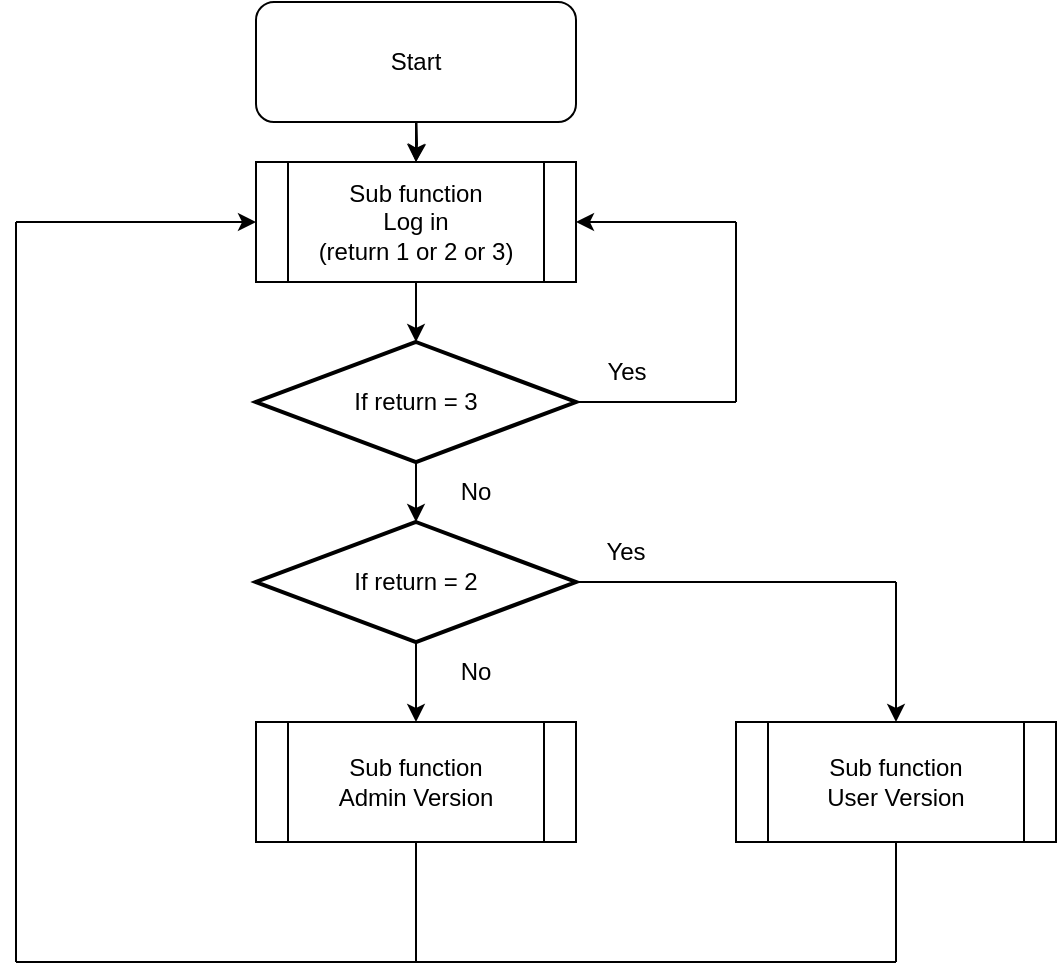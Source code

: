 <mxfile version="22.1.3" type="github" pages="3">
  <diagram id="C5RBs43oDa-KdzZeNtuy" name="main">
    <mxGraphModel dx="954" dy="1771" grid="1" gridSize="10" guides="1" tooltips="1" connect="1" arrows="1" fold="1" page="1" pageScale="1" pageWidth="827" pageHeight="1169" math="0" shadow="0">
      <root>
        <mxCell id="WIyWlLk6GJQsqaUBKTNV-0" />
        <mxCell id="WIyWlLk6GJQsqaUBKTNV-1" parent="WIyWlLk6GJQsqaUBKTNV-0" />
        <mxCell id="6enz5OEJdrbTb5CaprTX-15" style="edgeStyle=orthogonalEdgeStyle;rounded=0;orthogonalLoop=1;jettySize=auto;html=1;exitX=0.5;exitY=1;exitDx=0;exitDy=0;entryX=0.5;entryY=0;entryDx=0;entryDy=0;entryPerimeter=0;labelBackgroundColor=none;fontColor=default;" parent="WIyWlLk6GJQsqaUBKTNV-1" source="6enz5OEJdrbTb5CaprTX-1" target="6enz5OEJdrbTb5CaprTX-9" edge="1">
          <mxGeometry relative="1" as="geometry" />
        </mxCell>
        <mxCell id="6enz5OEJdrbTb5CaprTX-1" value="Sub function&lt;br&gt;Log in&lt;br&gt;(return 1 or 2 or 3)" style="shape=process;whiteSpace=wrap;html=1;backgroundOutline=1;rounded=0;labelBackgroundColor=none;" parent="WIyWlLk6GJQsqaUBKTNV-1" vertex="1">
          <mxGeometry x="320" y="-1040" width="160" height="60" as="geometry" />
        </mxCell>
        <mxCell id="6enz5OEJdrbTb5CaprTX-2" value="" style="endArrow=classic;html=1;rounded=0;exitX=0.5;exitY=1;exitDx=0;exitDy=0;exitPerimeter=0;entryX=0.5;entryY=0;entryDx=0;entryDy=0;labelBackgroundColor=none;fontColor=default;" parent="WIyWlLk6GJQsqaUBKTNV-1" target="6enz5OEJdrbTb5CaprTX-1" edge="1">
          <mxGeometry width="50" height="50" relative="1" as="geometry">
            <mxPoint x="400" y="-1070" as="sourcePoint" />
            <mxPoint x="440" y="-920" as="targetPoint" />
          </mxGeometry>
        </mxCell>
        <mxCell id="6enz5OEJdrbTb5CaprTX-9" value="If return = 3" style="strokeWidth=2;html=1;shape=mxgraph.flowchart.decision;whiteSpace=wrap;rounded=0;labelBackgroundColor=none;" parent="WIyWlLk6GJQsqaUBKTNV-1" vertex="1">
          <mxGeometry x="320" y="-950" width="160" height="60" as="geometry" />
        </mxCell>
        <mxCell id="6enz5OEJdrbTb5CaprTX-12" value="" style="edgeStyle=orthogonalEdgeStyle;rounded=0;orthogonalLoop=1;jettySize=auto;html=1;labelBackgroundColor=none;fontColor=default;" parent="WIyWlLk6GJQsqaUBKTNV-1" target="6enz5OEJdrbTb5CaprTX-1" edge="1">
          <mxGeometry relative="1" as="geometry">
            <mxPoint x="400" y="-1070" as="sourcePoint" />
          </mxGeometry>
        </mxCell>
        <mxCell id="6enz5OEJdrbTb5CaprTX-17" value="" style="endArrow=none;html=1;rounded=0;exitX=1;exitY=0.5;exitDx=0;exitDy=0;exitPerimeter=0;labelBackgroundColor=none;fontColor=default;" parent="WIyWlLk6GJQsqaUBKTNV-1" source="6enz5OEJdrbTb5CaprTX-9" edge="1">
          <mxGeometry width="50" height="50" relative="1" as="geometry">
            <mxPoint x="390" y="-870" as="sourcePoint" />
            <mxPoint x="560" y="-920" as="targetPoint" />
          </mxGeometry>
        </mxCell>
        <mxCell id="6enz5OEJdrbTb5CaprTX-18" value="" style="endArrow=classic;html=1;rounded=0;entryX=1;entryY=0.5;entryDx=0;entryDy=0;labelBackgroundColor=none;fontColor=default;" parent="WIyWlLk6GJQsqaUBKTNV-1" target="6enz5OEJdrbTb5CaprTX-1" edge="1">
          <mxGeometry width="50" height="50" relative="1" as="geometry">
            <mxPoint x="560" y="-1010" as="sourcePoint" />
            <mxPoint x="440" y="-920" as="targetPoint" />
          </mxGeometry>
        </mxCell>
        <mxCell id="6enz5OEJdrbTb5CaprTX-19" value="" style="endArrow=none;html=1;rounded=0;labelBackgroundColor=none;fontColor=default;" parent="WIyWlLk6GJQsqaUBKTNV-1" edge="1">
          <mxGeometry width="50" height="50" relative="1" as="geometry">
            <mxPoint x="560" y="-920" as="sourcePoint" />
            <mxPoint x="560" y="-1010" as="targetPoint" />
          </mxGeometry>
        </mxCell>
        <mxCell id="6enz5OEJdrbTb5CaprTX-20" value="Yes" style="text;html=1;align=center;verticalAlign=middle;resizable=0;points=[];autosize=1;strokeColor=none;fillColor=none;" parent="WIyWlLk6GJQsqaUBKTNV-1" vertex="1">
          <mxGeometry x="485" y="-950" width="40" height="30" as="geometry" />
        </mxCell>
        <mxCell id="6enz5OEJdrbTb5CaprTX-21" value="" style="endArrow=classic;html=1;rounded=0;exitX=0.5;exitY=1;exitDx=0;exitDy=0;exitPerimeter=0;entryX=0;entryY=1;entryDx=0;entryDy=0;" parent="WIyWlLk6GJQsqaUBKTNV-1" source="6enz5OEJdrbTb5CaprTX-9" target="6enz5OEJdrbTb5CaprTX-22" edge="1">
          <mxGeometry width="50" height="50" relative="1" as="geometry">
            <mxPoint x="390" y="-870" as="sourcePoint" />
            <mxPoint x="400" y="-840" as="targetPoint" />
          </mxGeometry>
        </mxCell>
        <mxCell id="6enz5OEJdrbTb5CaprTX-22" value="No" style="text;html=1;strokeColor=none;fillColor=none;align=center;verticalAlign=middle;whiteSpace=wrap;rounded=0;" parent="WIyWlLk6GJQsqaUBKTNV-1" vertex="1">
          <mxGeometry x="400" y="-890" width="60" height="30" as="geometry" />
        </mxCell>
        <mxCell id="6enz5OEJdrbTb5CaprTX-23" value="If return = 2" style="strokeWidth=2;html=1;shape=mxgraph.flowchart.decision;whiteSpace=wrap;" parent="WIyWlLk6GJQsqaUBKTNV-1" vertex="1">
          <mxGeometry x="320" y="-860" width="160" height="60" as="geometry" />
        </mxCell>
        <mxCell id="6enz5OEJdrbTb5CaprTX-24" value="" style="endArrow=none;html=1;rounded=0;exitX=1;exitY=0.5;exitDx=0;exitDy=0;exitPerimeter=0;" parent="WIyWlLk6GJQsqaUBKTNV-1" source="6enz5OEJdrbTb5CaprTX-23" edge="1">
          <mxGeometry width="50" height="50" relative="1" as="geometry">
            <mxPoint x="370" y="-830" as="sourcePoint" />
            <mxPoint x="640" y="-830" as="targetPoint" />
          </mxGeometry>
        </mxCell>
        <mxCell id="6enz5OEJdrbTb5CaprTX-29" value="" style="endArrow=classic;html=1;rounded=0;exitX=0.5;exitY=1;exitDx=0;exitDy=0;exitPerimeter=0;" parent="WIyWlLk6GJQsqaUBKTNV-1" source="6enz5OEJdrbTb5CaprTX-23" edge="1">
          <mxGeometry width="50" height="50" relative="1" as="geometry">
            <mxPoint x="370" y="-830" as="sourcePoint" />
            <mxPoint x="400" y="-760" as="targetPoint" />
          </mxGeometry>
        </mxCell>
        <mxCell id="6enz5OEJdrbTb5CaprTX-30" value="" style="endArrow=classic;html=1;rounded=0;" parent="WIyWlLk6GJQsqaUBKTNV-1" edge="1">
          <mxGeometry width="50" height="50" relative="1" as="geometry">
            <mxPoint x="640" y="-830" as="sourcePoint" />
            <mxPoint x="640" y="-760" as="targetPoint" />
          </mxGeometry>
        </mxCell>
        <mxCell id="NWxNYZcZLYWFYry7puAv-0" value="Sub function&lt;br&gt;Admin Version" style="shape=process;whiteSpace=wrap;html=1;backgroundOutline=1;rounded=0;labelBackgroundColor=none;" parent="WIyWlLk6GJQsqaUBKTNV-1" vertex="1">
          <mxGeometry x="320" y="-760" width="160" height="60" as="geometry" />
        </mxCell>
        <mxCell id="NWxNYZcZLYWFYry7puAv-1" value="Sub function&lt;br&gt;User Version" style="shape=process;whiteSpace=wrap;html=1;backgroundOutline=1;rounded=0;labelBackgroundColor=none;" parent="WIyWlLk6GJQsqaUBKTNV-1" vertex="1">
          <mxGeometry x="560" y="-760" width="160" height="60" as="geometry" />
        </mxCell>
        <mxCell id="NWxNYZcZLYWFYry7puAv-2" value="" style="endArrow=none;html=1;rounded=0;entryX=0.5;entryY=1;entryDx=0;entryDy=0;" parent="WIyWlLk6GJQsqaUBKTNV-1" target="NWxNYZcZLYWFYry7puAv-0" edge="1">
          <mxGeometry width="50" height="50" relative="1" as="geometry">
            <mxPoint x="400" y="-640" as="sourcePoint" />
            <mxPoint x="440" y="-790" as="targetPoint" />
          </mxGeometry>
        </mxCell>
        <mxCell id="NWxNYZcZLYWFYry7puAv-3" value="" style="endArrow=none;html=1;rounded=0;" parent="WIyWlLk6GJQsqaUBKTNV-1" edge="1">
          <mxGeometry width="50" height="50" relative="1" as="geometry">
            <mxPoint x="640" y="-640" as="sourcePoint" />
            <mxPoint x="640" y="-700" as="targetPoint" />
          </mxGeometry>
        </mxCell>
        <mxCell id="NWxNYZcZLYWFYry7puAv-4" value="" style="endArrow=none;html=1;rounded=0;" parent="WIyWlLk6GJQsqaUBKTNV-1" edge="1">
          <mxGeometry width="50" height="50" relative="1" as="geometry">
            <mxPoint x="200" y="-640" as="sourcePoint" />
            <mxPoint x="640" y="-640" as="targetPoint" />
            <Array as="points" />
          </mxGeometry>
        </mxCell>
        <mxCell id="NWxNYZcZLYWFYry7puAv-5" value="" style="endArrow=none;html=1;rounded=0;" parent="WIyWlLk6GJQsqaUBKTNV-1" edge="1">
          <mxGeometry width="50" height="50" relative="1" as="geometry">
            <mxPoint x="200" y="-640" as="sourcePoint" />
            <mxPoint x="200" y="-1010" as="targetPoint" />
          </mxGeometry>
        </mxCell>
        <mxCell id="NWxNYZcZLYWFYry7puAv-6" value="" style="endArrow=classic;html=1;rounded=0;entryX=0;entryY=0.5;entryDx=0;entryDy=0;" parent="WIyWlLk6GJQsqaUBKTNV-1" target="6enz5OEJdrbTb5CaprTX-1" edge="1">
          <mxGeometry width="50" height="50" relative="1" as="geometry">
            <mxPoint x="200" y="-1010" as="sourcePoint" />
            <mxPoint x="440" y="-860" as="targetPoint" />
          </mxGeometry>
        </mxCell>
        <mxCell id="3lK4cLOx4qY84Cscn4ym-0" value="Start" style="rounded=1;whiteSpace=wrap;html=1;" parent="WIyWlLk6GJQsqaUBKTNV-1" vertex="1">
          <mxGeometry x="320" y="-1120" width="160" height="60" as="geometry" />
        </mxCell>
        <mxCell id="UwaHPFOJyRqvjKC1ZZcI-0" value="Yes" style="text;html=1;strokeColor=none;fillColor=none;align=center;verticalAlign=middle;whiteSpace=wrap;rounded=0;" parent="WIyWlLk6GJQsqaUBKTNV-1" vertex="1">
          <mxGeometry x="475" y="-860" width="60" height="30" as="geometry" />
        </mxCell>
        <mxCell id="UwaHPFOJyRqvjKC1ZZcI-1" value="No" style="text;html=1;strokeColor=none;fillColor=none;align=center;verticalAlign=middle;whiteSpace=wrap;rounded=0;" parent="WIyWlLk6GJQsqaUBKTNV-1" vertex="1">
          <mxGeometry x="400" y="-800" width="60" height="30" as="geometry" />
        </mxCell>
      </root>
    </mxGraphModel>
  </diagram>
  <diagram id="lPfPYhZX37Ys6rhQY8Yy" name="Log in">
    <mxGraphModel dx="954" dy="602" grid="1" gridSize="10" guides="1" tooltips="1" connect="1" arrows="1" fold="1" page="1" pageScale="1" pageWidth="850" pageHeight="1100" math="0" shadow="0">
      <root>
        <mxCell id="0" />
        <mxCell id="1" parent="0" />
        <mxCell id="Y56wRlROdFcQcHGWlE_C-2" value="" style="edgeStyle=orthogonalEdgeStyle;rounded=0;orthogonalLoop=1;jettySize=auto;html=1;" parent="1" source="LkUEKqmfBQPEc4qv643J-1" target="Y56wRlROdFcQcHGWlE_C-1" edge="1">
          <mxGeometry relative="1" as="geometry" />
        </mxCell>
        <mxCell id="LkUEKqmfBQPEc4qv643J-1" value="Start&lt;br&gt;(Log in)&lt;br&gt;(return 1 or 2 or 3)" style="rounded=1;whiteSpace=wrap;html=1;" parent="1" vertex="1">
          <mxGeometry x="360" y="50" width="120" height="60" as="geometry" />
        </mxCell>
        <mxCell id="TfebohK-rRCDdvjL5UtZ-2" value="" style="edgeStyle=orthogonalEdgeStyle;rounded=0;orthogonalLoop=1;jettySize=auto;html=1;" edge="1" parent="1" source="Y56wRlROdFcQcHGWlE_C-1" target="TfebohK-rRCDdvjL5UtZ-1">
          <mxGeometry relative="1" as="geometry" />
        </mxCell>
        <mxCell id="Y56wRlROdFcQcHGWlE_C-1" value="Input username" style="shape=parallelogram;perimeter=parallelogramPerimeter;whiteSpace=wrap;html=1;fixedSize=1;" parent="1" vertex="1">
          <mxGeometry x="320" y="160" width="200" height="60" as="geometry" />
        </mxCell>
        <mxCell id="TfebohK-rRCDdvjL5UtZ-5" value="" style="edgeStyle=orthogonalEdgeStyle;rounded=0;orthogonalLoop=1;jettySize=auto;html=1;" edge="1" parent="1" source="TfebohK-rRCDdvjL5UtZ-1" target="TfebohK-rRCDdvjL5UtZ-4">
          <mxGeometry relative="1" as="geometry" />
        </mxCell>
        <mxCell id="TfebohK-rRCDdvjL5UtZ-1" value="Input password" style="shape=parallelogram;perimeter=parallelogramPerimeter;whiteSpace=wrap;html=1;fixedSize=1;" vertex="1" parent="1">
          <mxGeometry x="320" y="280" width="200" height="60" as="geometry" />
        </mxCell>
        <mxCell id="TfebohK-rRCDdvjL5UtZ-7" value="" style="edgeStyle=orthogonalEdgeStyle;rounded=0;orthogonalLoop=1;jettySize=auto;html=1;" edge="1" parent="1" source="TfebohK-rRCDdvjL5UtZ-4" target="TfebohK-rRCDdvjL5UtZ-6">
          <mxGeometry relative="1" as="geometry" />
        </mxCell>
        <mxCell id="TfebohK-rRCDdvjL5UtZ-4" value="Read account data in Account folder" style="rounded=0;whiteSpace=wrap;html=1;" vertex="1" parent="1">
          <mxGeometry x="320" y="390" width="200" height="60" as="geometry" />
        </mxCell>
        <mxCell id="frLOJuZrzJgLOSuv3fP3-2" value="" style="edgeStyle=orthogonalEdgeStyle;rounded=0;orthogonalLoop=1;jettySize=auto;html=1;" edge="1" parent="1" source="TfebohK-rRCDdvjL5UtZ-6" target="frLOJuZrzJgLOSuv3fP3-1">
          <mxGeometry relative="1" as="geometry" />
        </mxCell>
        <mxCell id="frLOJuZrzJgLOSuv3fP3-5" value="" style="edgeStyle=orthogonalEdgeStyle;rounded=0;orthogonalLoop=1;jettySize=auto;html=1;" edge="1" parent="1" source="TfebohK-rRCDdvjL5UtZ-6" target="frLOJuZrzJgLOSuv3fP3-4">
          <mxGeometry relative="1" as="geometry" />
        </mxCell>
        <mxCell id="TfebohK-rRCDdvjL5UtZ-6" value="If username = admin&#39;s username&lt;br&gt;and password = admin&#39;s password" style="rhombus;whiteSpace=wrap;html=1;" vertex="1" parent="1">
          <mxGeometry x="280" y="500" width="280" height="80" as="geometry" />
        </mxCell>
        <mxCell id="frLOJuZrzJgLOSuv3fP3-1" value="return 1" style="strokeWidth=2;html=1;shape=mxgraph.flowchart.terminator;whiteSpace=wrap;" vertex="1" parent="1">
          <mxGeometry x="640" y="510" width="160" height="60" as="geometry" />
        </mxCell>
        <mxCell id="frLOJuZrzJgLOSuv3fP3-3" value="Yes" style="text;html=1;strokeColor=none;fillColor=none;align=center;verticalAlign=middle;whiteSpace=wrap;rounded=0;" vertex="1" parent="1">
          <mxGeometry x="550" y="510" width="60" height="30" as="geometry" />
        </mxCell>
        <mxCell id="frLOJuZrzJgLOSuv3fP3-4" value="If username = user&#39;s username&lt;br&gt;and password = user&#39;s password" style="rhombus;whiteSpace=wrap;html=1;" vertex="1" parent="1">
          <mxGeometry x="280" y="630" width="280" height="80" as="geometry" />
        </mxCell>
        <mxCell id="frLOJuZrzJgLOSuv3fP3-6" value="" style="endArrow=classic;html=1;rounded=0;exitX=1;exitY=0.5;exitDx=0;exitDy=0;" edge="1" parent="1" source="frLOJuZrzJgLOSuv3fP3-4">
          <mxGeometry width="50" height="50" relative="1" as="geometry">
            <mxPoint x="400" y="570" as="sourcePoint" />
            <mxPoint x="640" y="670" as="targetPoint" />
          </mxGeometry>
        </mxCell>
        <mxCell id="frLOJuZrzJgLOSuv3fP3-7" value="return 2" style="strokeWidth=2;html=1;shape=mxgraph.flowchart.terminator;whiteSpace=wrap;" vertex="1" parent="1">
          <mxGeometry x="640" y="640" width="160" height="60" as="geometry" />
        </mxCell>
        <mxCell id="frLOJuZrzJgLOSuv3fP3-8" value="Yes" style="text;html=1;strokeColor=none;fillColor=none;align=center;verticalAlign=middle;whiteSpace=wrap;rounded=0;" vertex="1" parent="1">
          <mxGeometry x="550" y="640" width="60" height="30" as="geometry" />
        </mxCell>
        <mxCell id="frLOJuZrzJgLOSuv3fP3-9" value="No" style="text;html=1;strokeColor=none;fillColor=none;align=center;verticalAlign=middle;whiteSpace=wrap;rounded=0;" vertex="1" parent="1">
          <mxGeometry x="420" y="580" width="60" height="30" as="geometry" />
        </mxCell>
        <mxCell id="frLOJuZrzJgLOSuv3fP3-10" value="No" style="text;html=1;strokeColor=none;fillColor=none;align=center;verticalAlign=middle;whiteSpace=wrap;rounded=0;" vertex="1" parent="1">
          <mxGeometry x="420" y="710" width="60" height="30" as="geometry" />
        </mxCell>
        <mxCell id="frLOJuZrzJgLOSuv3fP3-11" value="return 3" style="strokeWidth=2;html=1;shape=mxgraph.flowchart.terminator;whiteSpace=wrap;" vertex="1" parent="1">
          <mxGeometry x="340" y="870" width="160" height="60" as="geometry" />
        </mxCell>
        <mxCell id="Zry4dnPvfqmXmLOENEDX-1" value="" style="endArrow=classic;html=1;rounded=0;exitX=0;exitY=0;exitDx=0;exitDy=0;" edge="1" parent="1" source="frLOJuZrzJgLOSuv3fP3-10">
          <mxGeometry width="50" height="50" relative="1" as="geometry">
            <mxPoint x="400" y="770" as="sourcePoint" />
            <mxPoint x="420" y="760" as="targetPoint" />
          </mxGeometry>
        </mxCell>
        <mxCell id="cYk3f-sSgWu6lvyCfSIN-1" value="" style="edgeStyle=orthogonalEdgeStyle;rounded=0;orthogonalLoop=1;jettySize=auto;html=1;" edge="1" parent="1" source="Zry4dnPvfqmXmLOENEDX-2" target="frLOJuZrzJgLOSuv3fP3-11">
          <mxGeometry relative="1" as="geometry" />
        </mxCell>
        <mxCell id="Zry4dnPvfqmXmLOENEDX-2" value="display &quot;Username or password is incorrect&quot;" style="strokeWidth=2;html=1;shape=mxgraph.flowchart.display;whiteSpace=wrap;" vertex="1" parent="1">
          <mxGeometry x="280" y="760" width="280" height="60" as="geometry" />
        </mxCell>
      </root>
    </mxGraphModel>
  </diagram>
  <diagram id="Ozkw80WTlHY6r1dZZdZc" name="User Version">
    <mxGraphModel dx="1194" dy="602" grid="1" gridSize="10" guides="1" tooltips="1" connect="1" arrows="1" fold="1" page="1" pageScale="1" pageWidth="827" pageHeight="1169" math="0" shadow="0">
      <root>
        <mxCell id="0" />
        <mxCell id="1" parent="0" />
        <mxCell id="hmKulJ8iJjq9olE1y1c4-3" value="" style="edgeStyle=orthogonalEdgeStyle;rounded=0;orthogonalLoop=1;jettySize=auto;html=1;" parent="1" source="keP14_cEUTgFbbywV4Uj-1" target="hmKulJ8iJjq9olE1y1c4-2" edge="1">
          <mxGeometry relative="1" as="geometry" />
        </mxCell>
        <mxCell id="keP14_cEUTgFbbywV4Uj-1" value="Start&lt;br&gt;(User Version)&lt;br&gt;(return None)" style="rounded=1;whiteSpace=wrap;html=1;" parent="1" vertex="1">
          <mxGeometry x="80" y="20" width="120" height="60" as="geometry" />
        </mxCell>
        <mxCell id="hmKulJ8iJjq9olE1y1c4-5" value="" style="edgeStyle=orthogonalEdgeStyle;rounded=0;orthogonalLoop=1;jettySize=auto;html=1;entryX=0.5;entryY=0;entryDx=0;entryDy=0;entryPerimeter=0;" parent="1" source="hmKulJ8iJjq9olE1y1c4-2" target="4KAACVoxcUSxn9bKbL-m-1" edge="1">
          <mxGeometry relative="1" as="geometry">
            <mxPoint x="140" y="240" as="targetPoint" />
          </mxGeometry>
        </mxCell>
        <mxCell id="hmKulJ8iJjq9olE1y1c4-2" value="stage = 1" style="shape=parallelogram;perimeter=parallelogramPerimeter;whiteSpace=wrap;html=1;fixedSize=1;" parent="1" vertex="1">
          <mxGeometry x="40" y="140" width="200" height="60" as="geometry" />
        </mxCell>
        <mxCell id="4KAACVoxcUSxn9bKbL-m-1" value="If stage = 1" style="strokeWidth=2;html=1;shape=mxgraph.flowchart.decision;whiteSpace=wrap;" parent="1" vertex="1">
          <mxGeometry x="40" y="280" width="200" height="80" as="geometry" />
        </mxCell>
        <mxCell id="4KAACVoxcUSxn9bKbL-m-2" value="" style="endArrow=classic;html=1;rounded=0;exitX=1;exitY=0.5;exitDx=0;exitDy=0;exitPerimeter=0;entryX=1;entryY=1;entryDx=0;entryDy=0;" parent="1" source="4KAACVoxcUSxn9bKbL-m-1" target="4KAACVoxcUSxn9bKbL-m-3" edge="1">
          <mxGeometry width="50" height="50" relative="1" as="geometry">
            <mxPoint x="390" y="320" as="sourcePoint" />
            <mxPoint x="320" y="320" as="targetPoint" />
          </mxGeometry>
        </mxCell>
        <mxCell id="4KAACVoxcUSxn9bKbL-m-3" value="Yes" style="text;html=1;strokeColor=none;fillColor=none;align=center;verticalAlign=middle;whiteSpace=wrap;rounded=0;" parent="1" vertex="1">
          <mxGeometry x="240" y="290" width="60" height="30" as="geometry" />
        </mxCell>
        <mxCell id="4KAACVoxcUSxn9bKbL-m-4" value="" style="endArrow=classic;html=1;rounded=0;exitX=0.5;exitY=1;exitDx=0;exitDy=0;exitPerimeter=0;entryX=0.5;entryY=0;entryDx=0;entryDy=0;" parent="1" source="4KAACVoxcUSxn9bKbL-m-1" edge="1" target="M9PST7t6meDYjvWlfZaL-11">
          <mxGeometry width="50" height="50" relative="1" as="geometry">
            <mxPoint x="390" y="320" as="sourcePoint" />
            <mxPoint x="140" y="1000" as="targetPoint" />
          </mxGeometry>
        </mxCell>
        <mxCell id="4KAACVoxcUSxn9bKbL-m-5" value="No" style="text;html=1;strokeColor=none;fillColor=none;align=center;verticalAlign=middle;whiteSpace=wrap;rounded=0;" parent="1" vertex="1">
          <mxGeometry x="140" y="360" width="60" height="30" as="geometry" />
        </mxCell>
        <mxCell id="JJ_sG3BNEyajGusG4mpx-5" value="" style="edgeStyle=orthogonalEdgeStyle;rounded=0;orthogonalLoop=1;jettySize=auto;html=1;" parent="1" source="JJ_sG3BNEyajGusG4mpx-3" target="JJ_sG3BNEyajGusG4mpx-4" edge="1">
          <mxGeometry relative="1" as="geometry" />
        </mxCell>
        <mxCell id="JJ_sG3BNEyajGusG4mpx-3" value="display table of film, rating and time length" style="strokeWidth=2;html=1;shape=mxgraph.flowchart.display;whiteSpace=wrap;" parent="1" vertex="1">
          <mxGeometry x="320" y="390" width="140" height="80" as="geometry" />
        </mxCell>
        <mxCell id="JJ_sG3BNEyajGusG4mpx-7" value="" style="edgeStyle=orthogonalEdgeStyle;rounded=0;orthogonalLoop=1;jettySize=auto;html=1;" parent="1" source="JJ_sG3BNEyajGusG4mpx-4" target="JJ_sG3BNEyajGusG4mpx-6" edge="1">
          <mxGeometry relative="1" as="geometry" />
        </mxCell>
        <mxCell id="JJ_sG3BNEyajGusG4mpx-4" value="choose = count of film + 1" style="shape=parallelogram;html=1;strokeWidth=2;perimeter=parallelogramPerimeter;whiteSpace=wrap;rounded=1;arcSize=12;size=0.23;" parent="1" vertex="1">
          <mxGeometry x="290" y="510" width="200" height="80" as="geometry" />
        </mxCell>
        <mxCell id="JJ_sG3BNEyajGusG4mpx-9" value="" style="edgeStyle=orthogonalEdgeStyle;rounded=0;orthogonalLoop=1;jettySize=auto;html=1;" parent="1" source="JJ_sG3BNEyajGusG4mpx-6" target="JJ_sG3BNEyajGusG4mpx-8" edge="1">
          <mxGeometry relative="1" as="geometry" />
        </mxCell>
        <mxCell id="JJ_sG3BNEyajGusG4mpx-6" value="input int_input" style="shape=parallelogram;html=1;strokeWidth=2;perimeter=parallelogramPerimeter;whiteSpace=wrap;rounded=1;arcSize=12;size=0.23;" parent="1" vertex="1">
          <mxGeometry x="290" y="630" width="200" height="80" as="geometry" />
        </mxCell>
        <mxCell id="JJ_sG3BNEyajGusG4mpx-11" value="" style="edgeStyle=orthogonalEdgeStyle;rounded=0;orthogonalLoop=1;jettySize=auto;html=1;" parent="1" source="JJ_sG3BNEyajGusG4mpx-8" target="JJ_sG3BNEyajGusG4mpx-10" edge="1">
          <mxGeometry relative="1" as="geometry" />
        </mxCell>
        <mxCell id="JJ_sG3BNEyajGusG4mpx-18" value="" style="edgeStyle=orthogonalEdgeStyle;rounded=0;orthogonalLoop=1;jettySize=auto;html=1;" parent="1" source="JJ_sG3BNEyajGusG4mpx-8" target="JJ_sG3BNEyajGusG4mpx-17" edge="1">
          <mxGeometry relative="1" as="geometry" />
        </mxCell>
        <mxCell id="JJ_sG3BNEyajGusG4mpx-8" value="If int_input is not&lt;br&gt;integer or int_input = 0&lt;br&gt;or int_input &amp;gt; choose" style="strokeWidth=2;html=1;shape=mxgraph.flowchart.decision;whiteSpace=wrap;" parent="1" vertex="1">
          <mxGeometry x="290" y="750" width="200" height="90" as="geometry" />
        </mxCell>
        <mxCell id="JJ_sG3BNEyajGusG4mpx-10" value="display &quot;input incorrect&quot;" style="strokeWidth=2;html=1;shape=mxgraph.flowchart.display;whiteSpace=wrap;" parent="1" vertex="1">
          <mxGeometry x="550" y="765" width="100" height="60" as="geometry" />
        </mxCell>
        <mxCell id="JJ_sG3BNEyajGusG4mpx-13" value="" style="endArrow=classic;html=1;rounded=0;exitX=0.5;exitY=0;exitDx=0;exitDy=0;exitPerimeter=0;entryX=1;entryY=0.5;entryDx=0;entryDy=0;entryPerimeter=0;" parent="1" source="JJ_sG3BNEyajGusG4mpx-10" target="JJ_sG3BNEyajGusG4mpx-3" edge="1">
          <mxGeometry width="50" height="50" relative="1" as="geometry">
            <mxPoint x="410" y="670" as="sourcePoint" />
            <mxPoint x="590" y="590" as="targetPoint" />
            <Array as="points">
              <mxPoint x="600" y="430" />
            </Array>
          </mxGeometry>
        </mxCell>
        <mxCell id="JJ_sG3BNEyajGusG4mpx-17" value="If int_input = choose" style="strokeWidth=2;html=1;shape=mxgraph.flowchart.decision;whiteSpace=wrap;" parent="1" vertex="1">
          <mxGeometry x="290" y="880" width="200" height="80" as="geometry" />
        </mxCell>
        <mxCell id="_Fe4xNl5HOU15u2QHRXC-1" value="Yes" style="text;html=1;strokeColor=none;fillColor=none;align=center;verticalAlign=middle;whiteSpace=wrap;rounded=0;" parent="1" vertex="1">
          <mxGeometry x="490" y="765" width="60" height="30" as="geometry" />
        </mxCell>
        <mxCell id="_Fe4xNl5HOU15u2QHRXC-2" value="No" style="text;html=1;strokeColor=none;fillColor=none;align=center;verticalAlign=middle;whiteSpace=wrap;rounded=0;" parent="1" vertex="1">
          <mxGeometry x="390" y="840" width="60" height="30" as="geometry" />
        </mxCell>
        <mxCell id="_Fe4xNl5HOU15u2QHRXC-3" value="" style="endArrow=classic;html=1;rounded=0;exitX=1;exitY=0.5;exitDx=0;exitDy=0;exitPerimeter=0;" parent="1" source="JJ_sG3BNEyajGusG4mpx-17" edge="1">
          <mxGeometry width="50" height="50" relative="1" as="geometry">
            <mxPoint x="410" y="800" as="sourcePoint" />
            <mxPoint x="550" y="920" as="targetPoint" />
          </mxGeometry>
        </mxCell>
        <mxCell id="yVgEih11QgOu_9ApaXN7-1" value="return None&lt;br&gt;(Log out)" style="strokeWidth=2;html=1;shape=mxgraph.flowchart.terminator;whiteSpace=wrap;" parent="1" vertex="1">
          <mxGeometry x="550" y="890" width="160" height="60" as="geometry" />
        </mxCell>
        <mxCell id="yVgEih11QgOu_9ApaXN7-2" value="" style="endArrow=classic;html=1;rounded=0;exitX=0.5;exitY=1;exitDx=0;exitDy=0;exitPerimeter=0;" parent="1" source="JJ_sG3BNEyajGusG4mpx-17" edge="1">
          <mxGeometry width="50" height="50" relative="1" as="geometry">
            <mxPoint x="390" y="1000" as="sourcePoint" />
            <mxPoint x="390" y="1000" as="targetPoint" />
          </mxGeometry>
        </mxCell>
        <mxCell id="yVgEih11QgOu_9ApaXN7-3" value="Yes" style="text;html=1;strokeColor=none;fillColor=none;align=center;verticalAlign=middle;whiteSpace=wrap;rounded=0;" parent="1" vertex="1">
          <mxGeometry x="490" y="890" width="60" height="30" as="geometry" />
        </mxCell>
        <mxCell id="v6psPL8xud7T03IMBfN6-2" value="" style="edgeStyle=orthogonalEdgeStyle;rounded=0;orthogonalLoop=1;jettySize=auto;html=1;" parent="1" source="v6psPL8xud7T03IMBfN6-1" target="JJ_sG3BNEyajGusG4mpx-3" edge="1">
          <mxGeometry relative="1" as="geometry" />
        </mxCell>
        <mxCell id="v6psPL8xud7T03IMBfN6-1" value="Read films data in Film folder" style="rounded=0;whiteSpace=wrap;html=1;" parent="1" vertex="1">
          <mxGeometry x="300" y="290" width="180" height="60" as="geometry" />
        </mxCell>
        <mxCell id="M9PST7t6meDYjvWlfZaL-1" value="No" style="text;html=1;strokeColor=none;fillColor=none;align=center;verticalAlign=middle;whiteSpace=wrap;rounded=0;" parent="1" vertex="1">
          <mxGeometry x="390" y="960" width="60" height="30" as="geometry" />
        </mxCell>
        <mxCell id="M9PST7t6meDYjvWlfZaL-4" value="" style="edgeStyle=orthogonalEdgeStyle;rounded=0;orthogonalLoop=1;jettySize=auto;html=1;" parent="1" source="M9PST7t6meDYjvWlfZaL-2" target="M9PST7t6meDYjvWlfZaL-3" edge="1">
          <mxGeometry relative="1" as="geometry" />
        </mxCell>
        <mxCell id="M9PST7t6meDYjvWlfZaL-2" value="stage = 2" style="shape=parallelogram;html=1;strokeWidth=2;perimeter=parallelogramPerimeter;whiteSpace=wrap;rounded=1;arcSize=12;size=0.23;" parent="1" vertex="1">
          <mxGeometry x="290" y="1000" width="200" height="60" as="geometry" />
        </mxCell>
        <mxCell id="M9PST7t6meDYjvWlfZaL-3" value="filmname = list of &lt;br&gt;filmname [int_input]" style="shape=parallelogram;html=1;strokeWidth=2;perimeter=parallelogramPerimeter;whiteSpace=wrap;rounded=1;arcSize=12;size=0.23;" parent="1" vertex="1">
          <mxGeometry x="290" y="1100" width="200" height="60" as="geometry" />
        </mxCell>
        <mxCell id="M9PST7t6meDYjvWlfZaL-6" value="" style="endArrow=none;html=1;rounded=0;exitX=0.5;exitY=0;exitDx=0;exitDy=0;" parent="1" source="M9PST7t6meDYjvWlfZaL-17" edge="1">
          <mxGeometry width="50" height="50" relative="1" as="geometry">
            <mxPoint x="390" y="1000" as="sourcePoint" />
            <mxPoint x="200" y="240" as="targetPoint" />
            <Array as="points">
              <mxPoint x="750" y="1000" />
              <mxPoint x="750" y="920" />
              <mxPoint x="750" y="240" />
            </Array>
          </mxGeometry>
        </mxCell>
        <mxCell id="M9PST7t6meDYjvWlfZaL-7" value="" style="endArrow=classic;html=1;rounded=0;" parent="1" edge="1">
          <mxGeometry width="50" height="50" relative="1" as="geometry">
            <mxPoint x="200" y="240" as="sourcePoint" />
            <mxPoint x="140" y="240" as="targetPoint" />
          </mxGeometry>
        </mxCell>
        <mxCell id="M9PST7t6meDYjvWlfZaL-11" value="A" style="ellipse;whiteSpace=wrap;html=1;aspect=fixed;" parent="1" vertex="1">
          <mxGeometry x="100" y="400" width="80" height="80" as="geometry" />
        </mxCell>
        <mxCell id="M9PST7t6meDYjvWlfZaL-12" value="A" style="ellipse;whiteSpace=wrap;html=1;aspect=fixed;" parent="1" vertex="1">
          <mxGeometry x="100" y="1200" width="80" height="80" as="geometry" />
        </mxCell>
        <mxCell id="M9PST7t6meDYjvWlfZaL-13" value="" style="endArrow=classic;html=1;rounded=0;exitX=0.5;exitY=1;exitDx=0;exitDy=0;" parent="1" source="M9PST7t6meDYjvWlfZaL-12" edge="1">
          <mxGeometry width="50" height="50" relative="1" as="geometry">
            <mxPoint x="450" y="1510" as="sourcePoint" />
            <mxPoint x="140" y="1320" as="targetPoint" />
          </mxGeometry>
        </mxCell>
        <mxCell id="M9PST7t6meDYjvWlfZaL-14" value="If stage = 2" style="strokeWidth=2;html=1;shape=mxgraph.flowchart.decision;whiteSpace=wrap;" parent="1" vertex="1">
          <mxGeometry x="60" y="1320" width="160" height="80" as="geometry" />
        </mxCell>
        <mxCell id="M9PST7t6meDYjvWlfZaL-15" value="" style="endArrow=classic;html=1;rounded=0;exitX=1;exitY=0.5;exitDx=0;exitDy=0;exitPerimeter=0;entryX=1;entryY=1;entryDx=0;entryDy=0;" parent="1" source="M9PST7t6meDYjvWlfZaL-14" target="M9PST7t6meDYjvWlfZaL-16" edge="1">
          <mxGeometry width="50" height="50" relative="1" as="geometry">
            <mxPoint x="410" y="1510" as="sourcePoint" />
            <mxPoint x="300" y="1360" as="targetPoint" />
          </mxGeometry>
        </mxCell>
        <mxCell id="M9PST7t6meDYjvWlfZaL-16" value="Yes" style="text;html=1;strokeColor=none;fillColor=none;align=center;verticalAlign=middle;whiteSpace=wrap;rounded=0;" parent="1" vertex="1">
          <mxGeometry x="220" y="1330" width="60" height="30" as="geometry" />
        </mxCell>
        <mxCell id="M9PST7t6meDYjvWlfZaL-17" value="while loop&lt;br&gt;(User Version)" style="ellipse;whiteSpace=wrap;html=1;aspect=fixed;" parent="1" vertex="1">
          <mxGeometry x="700" y="1030" width="100" height="100" as="geometry" />
        </mxCell>
        <mxCell id="M9PST7t6meDYjvWlfZaL-22" value="" style="edgeStyle=orthogonalEdgeStyle;rounded=0;orthogonalLoop=1;jettySize=auto;html=1;" parent="1" source="M9PST7t6meDYjvWlfZaL-20" target="M9PST7t6meDYjvWlfZaL-21" edge="1">
          <mxGeometry relative="1" as="geometry" />
        </mxCell>
        <mxCell id="M9PST7t6meDYjvWlfZaL-20" value="Read films data of the film in &lt;br&gt;Film folder" style="rounded=0;whiteSpace=wrap;html=1;" parent="1" vertex="1">
          <mxGeometry x="280" y="1330" width="180" height="60" as="geometry" />
        </mxCell>
        <mxCell id="yKaX4ZrRgAqeY49OefFG-23" value="" style="edgeStyle=orthogonalEdgeStyle;rounded=0;orthogonalLoop=1;jettySize=auto;html=1;" edge="1" parent="1" source="M9PST7t6meDYjvWlfZaL-21" target="yKaX4ZrRgAqeY49OefFG-2">
          <mxGeometry relative="1" as="geometry" />
        </mxCell>
        <mxCell id="M9PST7t6meDYjvWlfZaL-21" value="display table of dimension, language and price" style="strokeWidth=2;html=1;shape=mxgraph.flowchart.display;whiteSpace=wrap;" parent="1" vertex="1">
          <mxGeometry x="580" y="1320" width="180" height="80" as="geometry" />
        </mxCell>
        <mxCell id="yKaX4ZrRgAqeY49OefFG-2" value="choose = count of &lt;br&gt;dimensions * count of &lt;br&gt;languages + 1" style="shape=parallelogram;html=1;strokeWidth=2;perimeter=parallelogramPerimeter;whiteSpace=wrap;rounded=1;arcSize=12;size=0.23;" vertex="1" parent="1">
          <mxGeometry x="570" y="1440" width="200" height="80" as="geometry" />
        </mxCell>
        <mxCell id="yKaX4ZrRgAqeY49OefFG-43" value="" style="edgeStyle=orthogonalEdgeStyle;rounded=0;orthogonalLoop=1;jettySize=auto;html=1;" edge="1" parent="1" source="yKaX4ZrRgAqeY49OefFG-4" target="yKaX4ZrRgAqeY49OefFG-7">
          <mxGeometry relative="1" as="geometry" />
        </mxCell>
        <mxCell id="yKaX4ZrRgAqeY49OefFG-4" value="input int_input&lt;br&gt;x = int_input" style="shape=parallelogram;html=1;strokeWidth=2;perimeter=parallelogramPerimeter;whiteSpace=wrap;rounded=1;arcSize=12;size=0.23;" vertex="1" parent="1">
          <mxGeometry x="270" y="1440" width="200" height="80" as="geometry" />
        </mxCell>
        <mxCell id="yKaX4ZrRgAqeY49OefFG-5" value="" style="edgeStyle=orthogonalEdgeStyle;rounded=0;orthogonalLoop=1;jettySize=auto;html=1;exitX=1;exitY=0.5;exitDx=0;exitDy=0;exitPerimeter=0;" edge="1" parent="1" source="yKaX4ZrRgAqeY49OefFG-7" target="yKaX4ZrRgAqeY49OefFG-8">
          <mxGeometry relative="1" as="geometry" />
        </mxCell>
        <mxCell id="yKaX4ZrRgAqeY49OefFG-6" value="" style="edgeStyle=orthogonalEdgeStyle;rounded=0;orthogonalLoop=1;jettySize=auto;html=1;" edge="1" parent="1" source="yKaX4ZrRgAqeY49OefFG-7" target="yKaX4ZrRgAqeY49OefFG-10">
          <mxGeometry relative="1" as="geometry" />
        </mxCell>
        <mxCell id="yKaX4ZrRgAqeY49OefFG-7" value="If int_input is not&lt;br&gt;integer or int_input = 0&lt;br&gt;or int_input &amp;gt; choose" style="strokeWidth=2;html=1;shape=mxgraph.flowchart.decision;whiteSpace=wrap;" vertex="1" parent="1">
          <mxGeometry x="270" y="1560" width="200" height="90" as="geometry" />
        </mxCell>
        <mxCell id="yKaX4ZrRgAqeY49OefFG-8" value="display &quot;input incorrect&quot;" style="strokeWidth=2;html=1;shape=mxgraph.flowchart.display;whiteSpace=wrap;" vertex="1" parent="1">
          <mxGeometry x="530" y="1575" width="100" height="60" as="geometry" />
        </mxCell>
        <mxCell id="yKaX4ZrRgAqeY49OefFG-10" value="If int_input = choose" style="strokeWidth=2;html=1;shape=mxgraph.flowchart.decision;whiteSpace=wrap;" vertex="1" parent="1">
          <mxGeometry x="270" y="1700" width="200" height="80" as="geometry" />
        </mxCell>
        <mxCell id="yKaX4ZrRgAqeY49OefFG-11" value="Yes" style="text;html=1;strokeColor=none;fillColor=none;align=center;verticalAlign=middle;whiteSpace=wrap;rounded=0;" vertex="1" parent="1">
          <mxGeometry x="470" y="1575" width="60" height="30" as="geometry" />
        </mxCell>
        <mxCell id="yKaX4ZrRgAqeY49OefFG-12" value="No" style="text;html=1;strokeColor=none;fillColor=none;align=center;verticalAlign=middle;whiteSpace=wrap;rounded=0;" vertex="1" parent="1">
          <mxGeometry x="370" y="1780" width="60" height="30" as="geometry" />
        </mxCell>
        <mxCell id="yKaX4ZrRgAqeY49OefFG-13" value="" style="endArrow=classic;html=1;rounded=0;exitX=1;exitY=0.5;exitDx=0;exitDy=0;exitPerimeter=0;entryX=0;entryY=0.5;entryDx=0;entryDy=0;" edge="1" parent="1" source="yKaX4ZrRgAqeY49OefFG-10" target="yKaX4ZrRgAqeY49OefFG-27">
          <mxGeometry width="50" height="50" relative="1" as="geometry">
            <mxPoint x="150" y="1850" as="sourcePoint" />
            <mxPoint x="290" y="1970" as="targetPoint" />
          </mxGeometry>
        </mxCell>
        <mxCell id="yKaX4ZrRgAqeY49OefFG-15" value="" style="endArrow=classic;html=1;rounded=0;exitX=0.5;exitY=1;exitDx=0;exitDy=0;exitPerimeter=0;entryX=0.5;entryY=0;entryDx=0;entryDy=0;" edge="1" parent="1" source="yKaX4ZrRgAqeY49OefFG-10" target="yKaX4ZrRgAqeY49OefFG-19">
          <mxGeometry width="50" height="50" relative="1" as="geometry">
            <mxPoint x="130" y="2050" as="sourcePoint" />
            <mxPoint x="130" y="2050" as="targetPoint" />
          </mxGeometry>
        </mxCell>
        <mxCell id="yKaX4ZrRgAqeY49OefFG-16" value="Yes" style="text;html=1;strokeColor=none;fillColor=none;align=center;verticalAlign=middle;whiteSpace=wrap;rounded=0;" vertex="1" parent="1">
          <mxGeometry x="470" y="1710" width="60" height="30" as="geometry" />
        </mxCell>
        <mxCell id="yKaX4ZrRgAqeY49OefFG-17" value="No" style="text;html=1;strokeColor=none;fillColor=none;align=center;verticalAlign=middle;whiteSpace=wrap;rounded=0;" vertex="1" parent="1">
          <mxGeometry x="370" y="1650" width="60" height="30" as="geometry" />
        </mxCell>
        <mxCell id="yKaX4ZrRgAqeY49OefFG-18" value="" style="edgeStyle=orthogonalEdgeStyle;rounded=0;orthogonalLoop=1;jettySize=auto;html=1;exitX=0.5;exitY=1;exitDx=0;exitDy=0;entryX=0.5;entryY=0;entryDx=0;entryDy=0;entryPerimeter=0;" edge="1" parent="1" source="yKaX4ZrRgAqeY49OefFG-19" target="yKaX4ZrRgAqeY49OefFG-28">
          <mxGeometry relative="1" as="geometry">
            <mxPoint x="130" y="2150" as="targetPoint" />
          </mxGeometry>
        </mxCell>
        <mxCell id="yKaX4ZrRgAqeY49OefFG-19" value="stage = 3" style="shape=parallelogram;html=1;strokeWidth=2;perimeter=parallelogramPerimeter;whiteSpace=wrap;rounded=1;arcSize=12;size=0.23;" vertex="1" parent="1">
          <mxGeometry x="270" y="1830" width="200" height="60" as="geometry" />
        </mxCell>
        <mxCell id="yKaX4ZrRgAqeY49OefFG-24" value="" style="endArrow=classic;html=1;rounded=0;exitX=0.5;exitY=1;exitDx=0;exitDy=0;exitPerimeter=0;entryX=0.5;entryY=0;entryDx=0;entryDy=0;" edge="1" parent="1" target="yKaX4ZrRgAqeY49OefFG-26">
          <mxGeometry width="50" height="50" relative="1" as="geometry">
            <mxPoint x="140" y="1400" as="sourcePoint" />
            <mxPoint x="140" y="2120" as="targetPoint" />
          </mxGeometry>
        </mxCell>
        <mxCell id="yKaX4ZrRgAqeY49OefFG-25" value="No" style="text;html=1;strokeColor=none;fillColor=none;align=center;verticalAlign=middle;whiteSpace=wrap;rounded=0;" vertex="1" parent="1">
          <mxGeometry x="140" y="1400" width="60" height="30" as="geometry" />
        </mxCell>
        <mxCell id="yKaX4ZrRgAqeY49OefFG-26" value="B" style="ellipse;whiteSpace=wrap;html=1;aspect=fixed;" vertex="1" parent="1">
          <mxGeometry x="100" y="1440" width="80" height="80" as="geometry" />
        </mxCell>
        <mxCell id="yKaX4ZrRgAqeY49OefFG-27" value="stage = 1" style="shape=parallelogram;html=1;strokeWidth=2;perimeter=parallelogramPerimeter;whiteSpace=wrap;rounded=1;arcSize=12;size=0.23;" vertex="1" parent="1">
          <mxGeometry x="510" y="1710" width="180" height="60" as="geometry" />
        </mxCell>
        <mxCell id="yKaX4ZrRgAqeY49OefFG-28" value="If&amp;nbsp; x &amp;gt; count of language" style="strokeWidth=2;html=1;shape=mxgraph.flowchart.decision;whiteSpace=wrap;" vertex="1" parent="1">
          <mxGeometry x="270" y="1940" width="200" height="90" as="geometry" />
        </mxCell>
        <mxCell id="yKaX4ZrRgAqeY49OefFG-29" value="" style="endArrow=classic;html=1;rounded=0;exitX=0;exitY=0.5;exitDx=0;exitDy=0;entryX=1;entryY=0.5;entryDx=0;entryDy=0;" edge="1" parent="1" source="yKaX4ZrRgAqeY49OefFG-2" target="yKaX4ZrRgAqeY49OefFG-4">
          <mxGeometry width="50" height="50" relative="1" as="geometry">
            <mxPoint x="390" y="1730" as="sourcePoint" />
            <mxPoint x="440" y="1680" as="targetPoint" />
            <Array as="points">
              <mxPoint x="560" y="1480" />
              <mxPoint x="500" y="1480" />
            </Array>
          </mxGeometry>
        </mxCell>
        <mxCell id="yKaX4ZrRgAqeY49OefFG-30" value="" style="endArrow=classic;html=1;rounded=0;exitX=1;exitY=0.5;exitDx=0;exitDy=0;exitPerimeter=0;entryX=0;entryY=0.5;entryDx=0;entryDy=0;" edge="1" parent="1" source="yKaX4ZrRgAqeY49OefFG-28" target="yKaX4ZrRgAqeY49OefFG-32">
          <mxGeometry width="50" height="50" relative="1" as="geometry">
            <mxPoint x="390" y="2170" as="sourcePoint" />
            <mxPoint x="300" y="2195" as="targetPoint" />
          </mxGeometry>
        </mxCell>
        <mxCell id="yKaX4ZrRgAqeY49OefFG-31" value="Yes" style="text;html=1;strokeColor=none;fillColor=none;align=center;verticalAlign=middle;whiteSpace=wrap;rounded=0;" vertex="1" parent="1">
          <mxGeometry x="470" y="1955" width="60" height="30" as="geometry" />
        </mxCell>
        <mxCell id="yKaX4ZrRgAqeY49OefFG-47" value="" style="edgeStyle=orthogonalEdgeStyle;rounded=0;orthogonalLoop=1;jettySize=auto;html=1;" edge="1" parent="1" source="yKaX4ZrRgAqeY49OefFG-32">
          <mxGeometry relative="1" as="geometry">
            <mxPoint x="370" y="1910" as="targetPoint" />
            <Array as="points">
              <mxPoint x="610" y="1910" />
            </Array>
          </mxGeometry>
        </mxCell>
        <mxCell id="yKaX4ZrRgAqeY49OefFG-32" value="x = x - count of dimension" style="shape=parallelogram;html=1;strokeWidth=2;perimeter=parallelogramPerimeter;whiteSpace=wrap;rounded=1;arcSize=12;size=0.23;" vertex="1" parent="1">
          <mxGeometry x="510" y="1955" width="200" height="60" as="geometry" />
        </mxCell>
        <mxCell id="yKaX4ZrRgAqeY49OefFG-34" value="" style="endArrow=classic;html=1;rounded=0;exitX=1;exitY=0.5;exitDx=0;exitDy=0;" edge="1" parent="1" source="M9PST7t6meDYjvWlfZaL-3">
          <mxGeometry width="50" height="50" relative="1" as="geometry">
            <mxPoint x="650" y="1100" as="sourcePoint" />
            <mxPoint x="750" y="1000" as="targetPoint" />
            <Array as="points">
              <mxPoint x="560" y="1130" />
              <mxPoint x="560" y="1000" />
            </Array>
          </mxGeometry>
        </mxCell>
        <mxCell id="yKaX4ZrRgAqeY49OefFG-35" value="" style="endArrow=classic;html=1;rounded=0;exitX=0.5;exitY=1;exitDx=0;exitDy=0;exitPerimeter=0;entryX=0.5;entryY=0;entryDx=0;entryDy=0;" edge="1" parent="1" source="yKaX4ZrRgAqeY49OefFG-28" target="yKaX4ZrRgAqeY49OefFG-37">
          <mxGeometry width="50" height="50" relative="1" as="geometry">
            <mxPoint x="390" y="2120" as="sourcePoint" />
            <mxPoint x="200" y="2270" as="targetPoint" />
            <Array as="points" />
          </mxGeometry>
        </mxCell>
        <mxCell id="yKaX4ZrRgAqeY49OefFG-36" value="No" style="text;html=1;strokeColor=none;fillColor=none;align=center;verticalAlign=middle;whiteSpace=wrap;rounded=0;" vertex="1" parent="1">
          <mxGeometry x="370" y="2030" width="60" height="30" as="geometry" />
        </mxCell>
        <mxCell id="yKaX4ZrRgAqeY49OefFG-37" value="language = list of &lt;br&gt;language [x]" style="shape=parallelogram;html=1;strokeWidth=2;perimeter=parallelogramPerimeter;whiteSpace=wrap;rounded=1;arcSize=12;size=0.23;" vertex="1" parent="1">
          <mxGeometry x="270" y="2080" width="200" height="60" as="geometry" />
        </mxCell>
        <mxCell id="yKaX4ZrRgAqeY49OefFG-38" value="while loop&lt;br&gt;(User Version)" style="ellipse;whiteSpace=wrap;html=1;aspect=fixed;" vertex="1" parent="1">
          <mxGeometry x="690" y="2180" width="100" height="100" as="geometry" />
        </mxCell>
        <mxCell id="yKaX4ZrRgAqeY49OefFG-39" value="" style="endArrow=classic;html=1;rounded=0;exitX=0.5;exitY=1;exitDx=0;exitDy=0;entryX=0.5;entryY=0;entryDx=0;entryDy=0;" edge="1" parent="1" source="yKaX4ZrRgAqeY49OefFG-37" target="yKaX4ZrRgAqeY49OefFG-41">
          <mxGeometry width="50" height="50" relative="1" as="geometry">
            <mxPoint x="410" y="2190" as="sourcePoint" />
            <mxPoint x="420" y="2270" as="targetPoint" />
          </mxGeometry>
        </mxCell>
        <mxCell id="yKaX4ZrRgAqeY49OefFG-41" value="dimension = list of &lt;br&gt;dimension [(int_input - x) / &lt;br&gt;count of language]" style="shape=parallelogram;html=1;strokeWidth=2;perimeter=parallelogramPerimeter;whiteSpace=wrap;rounded=1;arcSize=12;size=0.23;" vertex="1" parent="1">
          <mxGeometry x="270" y="2200" width="200" height="60" as="geometry" />
        </mxCell>
        <mxCell id="yKaX4ZrRgAqeY49OefFG-42" value="" style="endArrow=classic;html=1;rounded=0;exitX=1;exitY=0.5;exitDx=0;exitDy=0;entryX=0;entryY=0.5;entryDx=0;entryDy=0;" edge="1" parent="1" source="yKaX4ZrRgAqeY49OefFG-41" target="yKaX4ZrRgAqeY49OefFG-38">
          <mxGeometry width="50" height="50" relative="1" as="geometry">
            <mxPoint x="400" y="2240" as="sourcePoint" />
            <mxPoint x="450" y="2190" as="targetPoint" />
          </mxGeometry>
        </mxCell>
        <mxCell id="yKaX4ZrRgAqeY49OefFG-45" value="" style="endArrow=classic;html=1;rounded=0;exitX=1;exitY=0.5;exitDx=0;exitDy=0;exitPerimeter=0;entryX=1;entryY=0.5;entryDx=0;entryDy=0;entryPerimeter=0;" edge="1" parent="1" source="yKaX4ZrRgAqeY49OefFG-8" target="M9PST7t6meDYjvWlfZaL-21">
          <mxGeometry width="50" height="50" relative="1" as="geometry">
            <mxPoint x="400" y="1740" as="sourcePoint" />
            <mxPoint x="520" y="1480" as="targetPoint" />
            <Array as="points">
              <mxPoint x="790" y="1605" />
              <mxPoint x="790" y="1360" />
            </Array>
          </mxGeometry>
        </mxCell>
        <mxCell id="yKaX4ZrRgAqeY49OefFG-48" value="" style="endArrow=classic;html=1;rounded=0;exitX=1;exitY=0.5;exitDx=0;exitDy=0;entryX=0.5;entryY=0;entryDx=0;entryDy=0;" edge="1" parent="1" source="yKaX4ZrRgAqeY49OefFG-27" target="yKaX4ZrRgAqeY49OefFG-38">
          <mxGeometry width="50" height="50" relative="1" as="geometry">
            <mxPoint x="400" y="1940" as="sourcePoint" />
            <mxPoint x="450" y="1890" as="targetPoint" />
            <Array as="points">
              <mxPoint x="740" y="1740" />
            </Array>
          </mxGeometry>
        </mxCell>
        <mxCell id="yKaX4ZrRgAqeY49OefFG-49" value="B" style="ellipse;whiteSpace=wrap;html=1;aspect=fixed;" vertex="1" parent="1">
          <mxGeometry x="50" y="2350" width="80" height="80" as="geometry" />
        </mxCell>
        <mxCell id="yKaX4ZrRgAqeY49OefFG-50" value="" style="endArrow=classic;html=1;rounded=0;exitX=0.5;exitY=1;exitDx=0;exitDy=0;" edge="1" parent="1" source="yKaX4ZrRgAqeY49OefFG-49">
          <mxGeometry width="50" height="50" relative="1" as="geometry">
            <mxPoint x="400" y="2660" as="sourcePoint" />
            <mxPoint x="90" y="2470" as="targetPoint" />
          </mxGeometry>
        </mxCell>
        <mxCell id="yKaX4ZrRgAqeY49OefFG-51" value="If stage = 3" style="strokeWidth=2;html=1;shape=mxgraph.flowchart.decision;whiteSpace=wrap;" vertex="1" parent="1">
          <mxGeometry x="10" y="2470" width="160" height="80" as="geometry" />
        </mxCell>
        <mxCell id="yKaX4ZrRgAqeY49OefFG-52" value="" style="endArrow=classic;html=1;rounded=0;exitX=1;exitY=0.5;exitDx=0;exitDy=0;exitPerimeter=0;entryX=1;entryY=1;entryDx=0;entryDy=0;" edge="1" parent="1" source="yKaX4ZrRgAqeY49OefFG-51" target="yKaX4ZrRgAqeY49OefFG-53">
          <mxGeometry width="50" height="50" relative="1" as="geometry">
            <mxPoint x="360" y="2660" as="sourcePoint" />
            <mxPoint x="250" y="2510" as="targetPoint" />
          </mxGeometry>
        </mxCell>
        <mxCell id="yKaX4ZrRgAqeY49OefFG-53" value="Yes" style="text;html=1;strokeColor=none;fillColor=none;align=center;verticalAlign=middle;whiteSpace=wrap;rounded=0;" vertex="1" parent="1">
          <mxGeometry x="170" y="2480" width="60" height="30" as="geometry" />
        </mxCell>
        <mxCell id="yKaX4ZrRgAqeY49OefFG-54" value="" style="endArrow=classic;html=1;rounded=0;exitX=0.5;exitY=1;exitDx=0;exitDy=0;exitPerimeter=0;entryX=0.5;entryY=0;entryDx=0;entryDy=0;" edge="1" parent="1" target="yKaX4ZrRgAqeY49OefFG-56">
          <mxGeometry width="50" height="50" relative="1" as="geometry">
            <mxPoint x="90" y="2550" as="sourcePoint" />
            <mxPoint x="90" y="3270" as="targetPoint" />
          </mxGeometry>
        </mxCell>
        <mxCell id="yKaX4ZrRgAqeY49OefFG-55" value="No" style="text;html=1;strokeColor=none;fillColor=none;align=center;verticalAlign=middle;whiteSpace=wrap;rounded=0;" vertex="1" parent="1">
          <mxGeometry x="90" y="2550" width="60" height="30" as="geometry" />
        </mxCell>
        <mxCell id="yKaX4ZrRgAqeY49OefFG-56" value="C" style="ellipse;whiteSpace=wrap;html=1;aspect=fixed;" vertex="1" parent="1">
          <mxGeometry x="50" y="3110" width="80" height="80" as="geometry" />
        </mxCell>
        <mxCell id="yKaX4ZrRgAqeY49OefFG-57" value="" style="edgeStyle=orthogonalEdgeStyle;rounded=0;orthogonalLoop=1;jettySize=auto;html=1;" edge="1" parent="1" source="yKaX4ZrRgAqeY49OefFG-58" target="yKaX4ZrRgAqeY49OefFG-59">
          <mxGeometry relative="1" as="geometry" />
        </mxCell>
        <mxCell id="yKaX4ZrRgAqeY49OefFG-58" value="Read showings data in Showing folder which fit film, dimension and language" style="rounded=0;whiteSpace=wrap;html=1;" vertex="1" parent="1">
          <mxGeometry x="230" y="2480" width="180" height="60" as="geometry" />
        </mxCell>
        <mxCell id="yKaX4ZrRgAqeY49OefFG-59" value="display table of &lt;br&gt;showings, start time of &lt;br&gt;showings, end time of showings, &lt;br&gt;house of showings, available &lt;br&gt;seats of showings and total &lt;br&gt;seats of showings" style="strokeWidth=2;html=1;shape=mxgraph.flowchart.display;whiteSpace=wrap;" vertex="1" parent="1">
          <mxGeometry x="530" y="2450" width="210" height="120" as="geometry" />
        </mxCell>
        <mxCell id="yKaX4ZrRgAqeY49OefFG-60" value="" style="edgeStyle=orthogonalEdgeStyle;rounded=0;orthogonalLoop=1;jettySize=auto;html=1;exitX=0.5;exitY=1;exitDx=0;exitDy=0;exitPerimeter=0;" edge="1" parent="1" target="yKaX4ZrRgAqeY49OefFG-61" source="yKaX4ZrRgAqeY49OefFG-59">
          <mxGeometry relative="1" as="geometry">
            <mxPoint x="630" y="2550" as="sourcePoint" />
          </mxGeometry>
        </mxCell>
        <mxCell id="yKaX4ZrRgAqeY49OefFG-61" value="choose = count of &lt;br&gt;showings + 1" style="shape=parallelogram;html=1;strokeWidth=2;perimeter=parallelogramPerimeter;whiteSpace=wrap;rounded=1;arcSize=12;size=0.23;" vertex="1" parent="1">
          <mxGeometry x="535" y="2630" width="200" height="80" as="geometry" />
        </mxCell>
        <mxCell id="yKaX4ZrRgAqeY49OefFG-62" value="" style="edgeStyle=orthogonalEdgeStyle;rounded=0;orthogonalLoop=1;jettySize=auto;html=1;" edge="1" parent="1" source="yKaX4ZrRgAqeY49OefFG-63" target="yKaX4ZrRgAqeY49OefFG-66">
          <mxGeometry relative="1" as="geometry" />
        </mxCell>
        <mxCell id="yKaX4ZrRgAqeY49OefFG-63" value="input int_input" style="shape=parallelogram;html=1;strokeWidth=2;perimeter=parallelogramPerimeter;whiteSpace=wrap;rounded=1;arcSize=12;size=0.23;" vertex="1" parent="1">
          <mxGeometry x="220" y="2630" width="200" height="80" as="geometry" />
        </mxCell>
        <mxCell id="yKaX4ZrRgAqeY49OefFG-64" value="" style="edgeStyle=orthogonalEdgeStyle;rounded=0;orthogonalLoop=1;jettySize=auto;html=1;exitX=1;exitY=0.5;exitDx=0;exitDy=0;exitPerimeter=0;" edge="1" parent="1" source="yKaX4ZrRgAqeY49OefFG-66" target="yKaX4ZrRgAqeY49OefFG-67">
          <mxGeometry relative="1" as="geometry" />
        </mxCell>
        <mxCell id="yKaX4ZrRgAqeY49OefFG-65" value="" style="edgeStyle=orthogonalEdgeStyle;rounded=0;orthogonalLoop=1;jettySize=auto;html=1;" edge="1" parent="1" source="yKaX4ZrRgAqeY49OefFG-66">
          <mxGeometry relative="1" as="geometry">
            <mxPoint x="320" y="2890" as="targetPoint" />
          </mxGeometry>
        </mxCell>
        <mxCell id="yKaX4ZrRgAqeY49OefFG-66" value="If int_input is not&lt;br&gt;integer or int_input = 0&lt;br&gt;or int_input &amp;gt; choose" style="strokeWidth=2;html=1;shape=mxgraph.flowchart.decision;whiteSpace=wrap;" vertex="1" parent="1">
          <mxGeometry x="220" y="2750" width="200" height="90" as="geometry" />
        </mxCell>
        <mxCell id="yKaX4ZrRgAqeY49OefFG-67" value="display &quot;input incorrect&quot;" style="strokeWidth=2;html=1;shape=mxgraph.flowchart.display;whiteSpace=wrap;" vertex="1" parent="1">
          <mxGeometry x="480" y="2765" width="100" height="60" as="geometry" />
        </mxCell>
        <mxCell id="yKaX4ZrRgAqeY49OefFG-68" value="Yes" style="text;html=1;strokeColor=none;fillColor=none;align=center;verticalAlign=middle;whiteSpace=wrap;rounded=0;" vertex="1" parent="1">
          <mxGeometry x="420" y="2765" width="60" height="30" as="geometry" />
        </mxCell>
        <mxCell id="yKaX4ZrRgAqeY49OefFG-69" value="No" style="text;html=1;strokeColor=none;fillColor=none;align=center;verticalAlign=middle;whiteSpace=wrap;rounded=0;" vertex="1" parent="1">
          <mxGeometry x="320" y="2840" width="60" height="30" as="geometry" />
        </mxCell>
        <mxCell id="yKaX4ZrRgAqeY49OefFG-70" value="" style="endArrow=classic;html=1;rounded=0;exitX=0;exitY=0.5;exitDx=0;exitDy=0;entryX=1;entryY=0.5;entryDx=0;entryDy=0;" edge="1" parent="1" source="yKaX4ZrRgAqeY49OefFG-61" target="yKaX4ZrRgAqeY49OefFG-63">
          <mxGeometry width="50" height="50" relative="1" as="geometry">
            <mxPoint x="340" y="2920" as="sourcePoint" />
            <mxPoint x="390" y="2870" as="targetPoint" />
            <Array as="points">
              <mxPoint x="510" y="2670" />
              <mxPoint x="450" y="2670" />
            </Array>
          </mxGeometry>
        </mxCell>
        <mxCell id="yKaX4ZrRgAqeY49OefFG-72" value="" style="endArrow=classic;html=1;rounded=0;exitX=1;exitY=0.5;exitDx=0;exitDy=0;exitPerimeter=0;entryX=1;entryY=0.5;entryDx=0;entryDy=0;entryPerimeter=0;" edge="1" parent="1" source="yKaX4ZrRgAqeY49OefFG-67" target="yKaX4ZrRgAqeY49OefFG-59">
          <mxGeometry width="50" height="50" relative="1" as="geometry">
            <mxPoint x="400" y="2840" as="sourcePoint" />
            <mxPoint x="450" y="2790" as="targetPoint" />
            <Array as="points">
              <mxPoint x="780" y="2795" />
              <mxPoint x="780" y="2510" />
            </Array>
          </mxGeometry>
        </mxCell>
        <mxCell id="yKaX4ZrRgAqeY49OefFG-73" value="If int_input = choose" style="strokeWidth=2;html=1;shape=mxgraph.flowchart.decision;whiteSpace=wrap;" vertex="1" parent="1">
          <mxGeometry x="220" y="2890" width="200" height="80" as="geometry" />
        </mxCell>
        <mxCell id="yKaX4ZrRgAqeY49OefFG-74" value="No" style="text;html=1;strokeColor=none;fillColor=none;align=center;verticalAlign=middle;whiteSpace=wrap;rounded=0;" vertex="1" parent="1">
          <mxGeometry x="320" y="2970" width="60" height="30" as="geometry" />
        </mxCell>
        <mxCell id="yKaX4ZrRgAqeY49OefFG-75" value="" style="endArrow=classic;html=1;rounded=0;exitX=1;exitY=0.5;exitDx=0;exitDy=0;exitPerimeter=0;entryX=0;entryY=0.5;entryDx=0;entryDy=0;" edge="1" parent="1" source="yKaX4ZrRgAqeY49OefFG-73" target="yKaX4ZrRgAqeY49OefFG-79">
          <mxGeometry width="50" height="50" relative="1" as="geometry">
            <mxPoint x="100" y="3040" as="sourcePoint" />
            <mxPoint x="240" y="3160" as="targetPoint" />
          </mxGeometry>
        </mxCell>
        <mxCell id="yKaX4ZrRgAqeY49OefFG-76" value="" style="endArrow=classic;html=1;rounded=0;exitX=0.5;exitY=1;exitDx=0;exitDy=0;exitPerimeter=0;entryX=0.5;entryY=0;entryDx=0;entryDy=0;" edge="1" parent="1" source="yKaX4ZrRgAqeY49OefFG-73" target="yKaX4ZrRgAqeY49OefFG-78">
          <mxGeometry width="50" height="50" relative="1" as="geometry">
            <mxPoint x="80" y="3240" as="sourcePoint" />
            <mxPoint x="80" y="3240" as="targetPoint" />
          </mxGeometry>
        </mxCell>
        <mxCell id="yKaX4ZrRgAqeY49OefFG-77" value="Yes" style="text;html=1;strokeColor=none;fillColor=none;align=center;verticalAlign=middle;whiteSpace=wrap;rounded=0;" vertex="1" parent="1">
          <mxGeometry x="420" y="2900" width="60" height="30" as="geometry" />
        </mxCell>
        <mxCell id="yKaX4ZrRgAqeY49OefFG-81" value="" style="edgeStyle=orthogonalEdgeStyle;rounded=0;orthogonalLoop=1;jettySize=auto;html=1;" edge="1" parent="1" source="yKaX4ZrRgAqeY49OefFG-78" target="yKaX4ZrRgAqeY49OefFG-80">
          <mxGeometry relative="1" as="geometry" />
        </mxCell>
        <mxCell id="yKaX4ZrRgAqeY49OefFG-78" value="stage = 4" style="shape=parallelogram;html=1;strokeWidth=2;perimeter=parallelogramPerimeter;whiteSpace=wrap;rounded=1;arcSize=12;size=0.23;" vertex="1" parent="1">
          <mxGeometry x="220" y="3020" width="200" height="60" as="geometry" />
        </mxCell>
        <mxCell id="yKaX4ZrRgAqeY49OefFG-79" value="stage = 2" style="shape=parallelogram;html=1;strokeWidth=2;perimeter=parallelogramPerimeter;whiteSpace=wrap;rounded=1;arcSize=12;size=0.23;" vertex="1" parent="1">
          <mxGeometry x="460" y="2900" width="180" height="60" as="geometry" />
        </mxCell>
        <mxCell id="yKaX4ZrRgAqeY49OefFG-80" value="showing = list of &lt;br&gt;showing [int_input]" style="shape=parallelogram;html=1;strokeWidth=2;perimeter=parallelogramPerimeter;whiteSpace=wrap;rounded=1;arcSize=12;size=0.23;" vertex="1" parent="1">
          <mxGeometry x="220" y="3130" width="200" height="60" as="geometry" />
        </mxCell>
        <mxCell id="yKaX4ZrRgAqeY49OefFG-82" value="while loop&lt;br&gt;(User Version)" style="ellipse;whiteSpace=wrap;html=1;aspect=fixed;" vertex="1" parent="1">
          <mxGeometry x="670" y="3110" width="100" height="100" as="geometry" />
        </mxCell>
        <mxCell id="yKaX4ZrRgAqeY49OefFG-83" value="" style="endArrow=classic;html=1;rounded=0;exitX=1;exitY=0.5;exitDx=0;exitDy=0;entryX=0.5;entryY=0;entryDx=0;entryDy=0;" edge="1" parent="1" source="yKaX4ZrRgAqeY49OefFG-79" target="yKaX4ZrRgAqeY49OefFG-82">
          <mxGeometry width="50" height="50" relative="1" as="geometry">
            <mxPoint x="400" y="3080" as="sourcePoint" />
            <mxPoint x="450" y="3030" as="targetPoint" />
            <Array as="points">
              <mxPoint x="720" y="2930" />
            </Array>
          </mxGeometry>
        </mxCell>
        <mxCell id="yKaX4ZrRgAqeY49OefFG-84" value="" style="endArrow=classic;html=1;rounded=0;exitX=1;exitY=0.5;exitDx=0;exitDy=0;entryX=0;entryY=0.5;entryDx=0;entryDy=0;" edge="1" parent="1" source="yKaX4ZrRgAqeY49OefFG-80" target="yKaX4ZrRgAqeY49OefFG-82">
          <mxGeometry width="50" height="50" relative="1" as="geometry">
            <mxPoint x="400" y="3080" as="sourcePoint" />
            <mxPoint x="450" y="3030" as="targetPoint" />
          </mxGeometry>
        </mxCell>
        <mxCell id="yKaX4ZrRgAqeY49OefFG-89" value="" style="edgeStyle=orthogonalEdgeStyle;rounded=0;orthogonalLoop=1;jettySize=auto;html=1;" edge="1" parent="1" source="yKaX4ZrRgAqeY49OefFG-85" target="yKaX4ZrRgAqeY49OefFG-87">
          <mxGeometry relative="1" as="geometry" />
        </mxCell>
        <mxCell id="yKaX4ZrRgAqeY49OefFG-85" value="C" style="ellipse;whiteSpace=wrap;html=1;aspect=fixed;" vertex="1" parent="1">
          <mxGeometry x="90" y="3520" width="80" height="80" as="geometry" />
        </mxCell>
        <mxCell id="yKaX4ZrRgAqeY49OefFG-86" value="" style="edgeStyle=orthogonalEdgeStyle;rounded=0;orthogonalLoop=1;jettySize=auto;html=1;" edge="1" parent="1" source="yKaX4ZrRgAqeY49OefFG-87" target="yKaX4ZrRgAqeY49OefFG-88">
          <mxGeometry relative="1" as="geometry" />
        </mxCell>
        <mxCell id="yKaX4ZrRgAqeY49OefFG-87" value="Read showings data in Showing folder" style="rounded=0;whiteSpace=wrap;html=1;" vertex="1" parent="1">
          <mxGeometry x="40" y="3640" width="180" height="60" as="geometry" />
        </mxCell>
        <mxCell id="yKaX4ZrRgAqeY49OefFG-88" value="display seating plan of showing" style="strokeWidth=2;html=1;shape=mxgraph.flowchart.display;whiteSpace=wrap;" vertex="1" parent="1">
          <mxGeometry x="280" y="3620" width="210" height="100" as="geometry" />
        </mxCell>
        <mxCell id="yKaX4ZrRgAqeY49OefFG-90" value="" style="endArrow=classic;html=1;rounded=0;exitX=1;exitY=0.5;exitDx=0;exitDy=0;exitPerimeter=0;" edge="1" parent="1" source="yKaX4ZrRgAqeY49OefFG-88">
          <mxGeometry width="50" height="50" relative="1" as="geometry">
            <mxPoint x="400" y="3740" as="sourcePoint" />
            <mxPoint x="680" y="3760" as="targetPoint" />
            <Array as="points">
              <mxPoint x="680" y="3670" />
            </Array>
          </mxGeometry>
        </mxCell>
        <mxCell id="yKaX4ZrRgAqeY49OefFG-101" value="" style="edgeStyle=orthogonalEdgeStyle;rounded=0;orthogonalLoop=1;jettySize=auto;html=1;" edge="1" parent="1" source="yKaX4ZrRgAqeY49OefFG-91" target="yKaX4ZrRgAqeY49OefFG-94">
          <mxGeometry relative="1" as="geometry" />
        </mxCell>
        <mxCell id="yKaX4ZrRgAqeY49OefFG-91" value="input count_buying&lt;br&gt;i = 0" style="shape=parallelogram;html=1;strokeWidth=2;perimeter=parallelogramPerimeter;whiteSpace=wrap;rounded=1;arcSize=12;size=0.23;" vertex="1" parent="1">
          <mxGeometry x="580" y="3760" width="200" height="80" as="geometry" />
        </mxCell>
        <mxCell id="yKaX4ZrRgAqeY49OefFG-92" value="" style="edgeStyle=orthogonalEdgeStyle;rounded=0;orthogonalLoop=1;jettySize=auto;html=1;exitX=0;exitY=0.5;exitDx=0;exitDy=0;exitPerimeter=0;entryX=0.5;entryY=0;entryDx=0;entryDy=0;entryPerimeter=0;" edge="1" parent="1" source="yKaX4ZrRgAqeY49OefFG-94" target="yKaX4ZrRgAqeY49OefFG-98">
          <mxGeometry relative="1" as="geometry" />
        </mxCell>
        <mxCell id="yKaX4ZrRgAqeY49OefFG-93" value="" style="edgeStyle=orthogonalEdgeStyle;rounded=0;orthogonalLoop=1;jettySize=auto;html=1;" edge="1" parent="1" source="yKaX4ZrRgAqeY49OefFG-94">
          <mxGeometry relative="1" as="geometry">
            <mxPoint x="680" y="4080" as="targetPoint" />
          </mxGeometry>
        </mxCell>
        <mxCell id="yKaX4ZrRgAqeY49OefFG-94" value="If count_buying&amp;nbsp;is not&lt;br&gt;integer or count_buying&amp;nbsp;= 0&lt;br&gt;or count_buying &amp;gt; count&lt;br&gt;of available seats" style="strokeWidth=2;html=1;shape=mxgraph.flowchart.decision;whiteSpace=wrap;" vertex="1" parent="1">
          <mxGeometry x="550" y="3880" width="260" height="120" as="geometry" />
        </mxCell>
        <mxCell id="yKaX4ZrRgAqeY49OefFG-95" value="display &quot;input incorrect&quot;" style="strokeWidth=2;html=1;shape=mxgraph.flowchart.display;whiteSpace=wrap;" vertex="1" parent="1">
          <mxGeometry x="30" y="4062" width="100" height="60" as="geometry" />
        </mxCell>
        <mxCell id="yKaX4ZrRgAqeY49OefFG-96" value="Yes" style="text;html=1;strokeColor=none;fillColor=none;align=center;verticalAlign=middle;whiteSpace=wrap;rounded=0;" vertex="1" parent="1">
          <mxGeometry x="490" y="3905" width="60" height="30" as="geometry" />
        </mxCell>
        <mxCell id="yKaX4ZrRgAqeY49OefFG-97" value="No" style="text;html=1;strokeColor=none;fillColor=none;align=center;verticalAlign=middle;whiteSpace=wrap;rounded=0;" vertex="1" parent="1">
          <mxGeometry x="680" y="4000" width="60" height="30" as="geometry" />
        </mxCell>
        <mxCell id="yKaX4ZrRgAqeY49OefFG-103" value="" style="edgeStyle=orthogonalEdgeStyle;rounded=0;orthogonalLoop=1;jettySize=auto;html=1;entryX=1;entryY=0.5;entryDx=0;entryDy=0;entryPerimeter=0;" edge="1" parent="1" source="yKaX4ZrRgAqeY49OefFG-98" target="yKaX4ZrRgAqeY49OefFG-95">
          <mxGeometry relative="1" as="geometry">
            <Array as="points">
              <mxPoint x="360" y="4092" />
            </Array>
          </mxGeometry>
        </mxCell>
        <mxCell id="yKaX4ZrRgAqeY49OefFG-98" value="If count_buying&amp;nbsp;= &quot;EXIT&quot; or&lt;br&gt;count_buying&amp;nbsp;= &quot;exit&quot;" style="strokeWidth=2;html=1;shape=mxgraph.flowchart.decision;whiteSpace=wrap;" vertex="1" parent="1">
          <mxGeometry x="260" y="3970" width="200" height="80" as="geometry" />
        </mxCell>
        <mxCell id="yKaX4ZrRgAqeY49OefFG-99" value="" style="endArrow=classic;html=1;rounded=0;exitX=0;exitY=0.5;exitDx=0;exitDy=0;exitPerimeter=0;entryX=0.5;entryY=1;entryDx=0;entryDy=0;" edge="1" parent="1" source="yKaX4ZrRgAqeY49OefFG-98" target="yKaX4ZrRgAqeY49OefFG-106">
          <mxGeometry width="50" height="50" relative="1" as="geometry">
            <mxPoint x="200" y="4140" as="sourcePoint" />
            <mxPoint x="250" y="4010" as="targetPoint" />
            <Array as="points">
              <mxPoint x="200" y="4010" />
            </Array>
          </mxGeometry>
        </mxCell>
        <mxCell id="yKaX4ZrRgAqeY49OefFG-100" value="Yes" style="text;html=1;strokeColor=none;fillColor=none;align=center;verticalAlign=middle;whiteSpace=wrap;rounded=0;" vertex="1" parent="1">
          <mxGeometry x="200" y="3980" width="60" height="30" as="geometry" />
        </mxCell>
        <mxCell id="yKaX4ZrRgAqeY49OefFG-104" value="" style="endArrow=classic;html=1;rounded=0;exitX=0.5;exitY=0;exitDx=0;exitDy=0;exitPerimeter=0;entryX=0.5;entryY=1;entryDx=0;entryDy=0;entryPerimeter=0;" edge="1" parent="1" source="yKaX4ZrRgAqeY49OefFG-95" target="yKaX4ZrRgAqeY49OefFG-88">
          <mxGeometry width="50" height="50" relative="1" as="geometry">
            <mxPoint x="460" y="4010" as="sourcePoint" />
            <mxPoint x="510" y="3960" as="targetPoint" />
            <Array as="points">
              <mxPoint x="80" y="3900" />
              <mxPoint x="80" y="3760" />
              <mxPoint x="385" y="3760" />
            </Array>
          </mxGeometry>
        </mxCell>
        <mxCell id="yKaX4ZrRgAqeY49OefFG-105" value="No" style="text;html=1;strokeColor=none;fillColor=none;align=center;verticalAlign=middle;whiteSpace=wrap;rounded=0;" vertex="1" parent="1">
          <mxGeometry x="360" y="4050" width="60" height="30" as="geometry" />
        </mxCell>
        <mxCell id="yKaX4ZrRgAqeY49OefFG-108" value="" style="edgeStyle=orthogonalEdgeStyle;rounded=0;orthogonalLoop=1;jettySize=auto;html=1;exitX=0.5;exitY=0;exitDx=0;exitDy=0;" edge="1" parent="1" source="yKaX4ZrRgAqeY49OefFG-106" target="yKaX4ZrRgAqeY49OefFG-107">
          <mxGeometry relative="1" as="geometry" />
        </mxCell>
        <mxCell id="yKaX4ZrRgAqeY49OefFG-106" value="stage = 1" style="shape=parallelogram;html=1;strokeWidth=2;perimeter=parallelogramPerimeter;whiteSpace=wrap;rounded=1;arcSize=12;size=0.23;" vertex="1" parent="1">
          <mxGeometry x="110" y="3875" width="180" height="60" as="geometry" />
        </mxCell>
        <mxCell id="yKaX4ZrRgAqeY49OefFG-107" value="while loop&lt;br&gt;(User Version)" style="ellipse;whiteSpace=wrap;html=1;aspect=fixed;" vertex="1" parent="1">
          <mxGeometry x="320" y="3790" width="100" height="100" as="geometry" />
        </mxCell>
        <mxCell id="yKaX4ZrRgAqeY49OefFG-110" style="edgeStyle=orthogonalEdgeStyle;rounded=0;orthogonalLoop=1;jettySize=auto;html=1;exitX=0.5;exitY=1;exitDx=0;exitDy=0;" edge="1" parent="1" source="yKaX4ZrRgAqeY49OefFG-97" target="yKaX4ZrRgAqeY49OefFG-97">
          <mxGeometry relative="1" as="geometry" />
        </mxCell>
        <mxCell id="yKaX4ZrRgAqeY49OefFG-111" value="display &quot;input incorrect&quot;" style="strokeWidth=2;html=1;shape=mxgraph.flowchart.display;whiteSpace=wrap;" vertex="1" parent="1">
          <mxGeometry x="400" y="4220" width="100" height="60" as="geometry" />
        </mxCell>
        <mxCell id="yKaX4ZrRgAqeY49OefFG-119" value="" style="edgeStyle=orthogonalEdgeStyle;rounded=0;orthogonalLoop=1;jettySize=auto;html=1;" edge="1" parent="1" source="yKaX4ZrRgAqeY49OefFG-117" target="yKaX4ZrRgAqeY49OefFG-118">
          <mxGeometry relative="1" as="geometry" />
        </mxCell>
        <mxCell id="yKaX4ZrRgAqeY49OefFG-117" value="input row_buying" style="shape=parallelogram;html=1;strokeWidth=2;perimeter=parallelogramPerimeter;whiteSpace=wrap;rounded=1;arcSize=12;size=0.23;" vertex="1" parent="1">
          <mxGeometry x="580" y="4040" width="200" height="60" as="geometry" />
        </mxCell>
        <mxCell id="yKaX4ZrRgAqeY49OefFG-125" value="" style="edgeStyle=orthogonalEdgeStyle;rounded=0;orthogonalLoop=1;jettySize=auto;html=1;" edge="1" parent="1" source="yKaX4ZrRgAqeY49OefFG-118" target="yKaX4ZrRgAqeY49OefFG-124">
          <mxGeometry relative="1" as="geometry" />
        </mxCell>
        <mxCell id="yKaX4ZrRgAqeY49OefFG-118" value="If row_buying is not integer&lt;br&gt;row_buying &amp;gt; count of &lt;br&gt;row or row_buying = 0" style="strokeWidth=2;html=1;shape=mxgraph.flowchart.decision;whiteSpace=wrap;" vertex="1" parent="1">
          <mxGeometry x="560" y="4150" width="240" height="110" as="geometry" />
        </mxCell>
        <mxCell id="yKaX4ZrRgAqeY49OefFG-120" value="" style="endArrow=classic;html=1;rounded=0;exitX=0;exitY=0.5;exitDx=0;exitDy=0;exitPerimeter=0;entryX=1;entryY=0.5;entryDx=0;entryDy=0;entryPerimeter=0;" edge="1" parent="1" source="yKaX4ZrRgAqeY49OefFG-118" target="yKaX4ZrRgAqeY49OefFG-111">
          <mxGeometry width="50" height="50" relative="1" as="geometry">
            <mxPoint x="400" y="4350" as="sourcePoint" />
            <mxPoint x="450" y="4300" as="targetPoint" />
            <Array as="points">
              <mxPoint x="530" y="4205" />
              <mxPoint x="530" y="4250" />
            </Array>
          </mxGeometry>
        </mxCell>
        <mxCell id="yKaX4ZrRgAqeY49OefFG-121" value="Yes" style="text;html=1;strokeColor=none;fillColor=none;align=center;verticalAlign=middle;whiteSpace=wrap;rounded=0;" vertex="1" parent="1">
          <mxGeometry x="500" y="4170" width="60" height="30" as="geometry" />
        </mxCell>
        <mxCell id="yKaX4ZrRgAqeY49OefFG-122" value="Yes" style="text;html=1;strokeColor=none;fillColor=none;align=center;verticalAlign=middle;whiteSpace=wrap;rounded=0;" vertex="1" parent="1">
          <mxGeometry x="480" y="4410" width="60" height="30" as="geometry" />
        </mxCell>
        <mxCell id="yKaX4ZrRgAqeY49OefFG-123" value="No" style="text;html=1;strokeColor=none;fillColor=none;align=center;verticalAlign=middle;whiteSpace=wrap;rounded=0;" vertex="1" parent="1">
          <mxGeometry x="680" y="4260" width="60" height="30" as="geometry" />
        </mxCell>
        <mxCell id="yKaX4ZrRgAqeY49OefFG-127" value="" style="edgeStyle=orthogonalEdgeStyle;rounded=0;orthogonalLoop=1;jettySize=auto;html=1;" edge="1" parent="1" source="yKaX4ZrRgAqeY49OefFG-124" target="yKaX4ZrRgAqeY49OefFG-126">
          <mxGeometry relative="1" as="geometry" />
        </mxCell>
        <mxCell id="yKaX4ZrRgAqeY49OefFG-124" value="input column_buying" style="shape=parallelogram;html=1;strokeWidth=2;perimeter=parallelogramPerimeter;whiteSpace=wrap;rounded=1;arcSize=12;size=0.23;" vertex="1" parent="1">
          <mxGeometry x="580" y="4300" width="200" height="60" as="geometry" />
        </mxCell>
        <mxCell id="yKaX4ZrRgAqeY49OefFG-126" value="If column_buying is not integer&lt;br&gt;column_buying &amp;gt; count of &lt;br&gt;column or column_buying = 0" style="strokeWidth=2;html=1;shape=mxgraph.flowchart.decision;whiteSpace=wrap;" vertex="1" parent="1">
          <mxGeometry x="540" y="4390" width="280" height="110" as="geometry" />
        </mxCell>
        <mxCell id="yKaX4ZrRgAqeY49OefFG-128" value="" style="endArrow=classic;html=1;rounded=0;exitX=0;exitY=0.5;exitDx=0;exitDy=0;exitPerimeter=0;entryX=0.5;entryY=1;entryDx=0;entryDy=0;entryPerimeter=0;" edge="1" parent="1" source="yKaX4ZrRgAqeY49OefFG-126" target="yKaX4ZrRgAqeY49OefFG-111">
          <mxGeometry width="50" height="50" relative="1" as="geometry">
            <mxPoint x="400" y="4400" as="sourcePoint" />
            <mxPoint x="450" y="4350" as="targetPoint" />
            <Array as="points">
              <mxPoint x="450" y="4445" />
            </Array>
          </mxGeometry>
        </mxCell>
        <mxCell id="yKaX4ZrRgAqeY49OefFG-129" value="" style="endArrow=classic;html=1;rounded=0;exitX=0.5;exitY=0;exitDx=0;exitDy=0;exitPerimeter=0;entryX=0;entryY=0.5;entryDx=0;entryDy=0;" edge="1" parent="1" source="yKaX4ZrRgAqeY49OefFG-111" target="yKaX4ZrRgAqeY49OefFG-117">
          <mxGeometry width="50" height="50" relative="1" as="geometry">
            <mxPoint x="400" y="4140" as="sourcePoint" />
            <mxPoint x="680" y="4040" as="targetPoint" />
            <Array as="points">
              <mxPoint x="450" y="4160" />
              <mxPoint x="450" y="4070" />
            </Array>
          </mxGeometry>
        </mxCell>
        <mxCell id="yKaX4ZrRgAqeY49OefFG-139" value="" style="edgeStyle=orthogonalEdgeStyle;rounded=0;orthogonalLoop=1;jettySize=auto;html=1;" edge="1" parent="1" source="yKaX4ZrRgAqeY49OefFG-131" target="yKaX4ZrRgAqeY49OefFG-138">
          <mxGeometry relative="1" as="geometry" />
        </mxCell>
        <mxCell id="yKaX4ZrRgAqeY49OefFG-131" value="If = count_buying" style="strokeWidth=2;html=1;shape=mxgraph.flowchart.decision;whiteSpace=wrap;" vertex="1" parent="1">
          <mxGeometry x="95" y="4180" width="180" height="50" as="geometry" />
        </mxCell>
        <mxCell id="yKaX4ZrRgAqeY49OefFG-132" value="list_buying [ i ] =&lt;br&gt;(row_buying - 1)&amp;nbsp;* column&lt;br&gt;&amp;nbsp;+ column_buying" style="shape=parallelogram;html=1;strokeWidth=2;perimeter=parallelogramPerimeter;whiteSpace=wrap;rounded=1;arcSize=12;size=0.23;" vertex="1" parent="1">
          <mxGeometry x="70" y="4580" width="200" height="80" as="geometry" />
        </mxCell>
        <mxCell id="yKaX4ZrRgAqeY49OefFG-137" value="" style="endArrow=classic;html=1;rounded=0;entryX=0;entryY=0.5;entryDx=0;entryDy=0;entryPerimeter=0;" edge="1" parent="1" target="yKaX4ZrRgAqeY49OefFG-131">
          <mxGeometry width="50" height="50" relative="1" as="geometry">
            <mxPoint x="40" y="4620" as="sourcePoint" />
            <mxPoint x="40" y="4190" as="targetPoint" />
            <Array as="points">
              <mxPoint x="90" y="4620" />
              <mxPoint x="40" y="4620" />
              <mxPoint x="40" y="4205" />
            </Array>
          </mxGeometry>
        </mxCell>
        <mxCell id="yKaX4ZrRgAqeY49OefFG-156" value="" style="edgeStyle=orthogonalEdgeStyle;rounded=0;orthogonalLoop=1;jettySize=auto;html=1;" edge="1" parent="1" source="yKaX4ZrRgAqeY49OefFG-138" target="yKaX4ZrRgAqeY49OefFG-155">
          <mxGeometry relative="1" as="geometry" />
        </mxCell>
        <mxCell id="yKaX4ZrRgAqeY49OefFG-138" value="stage = 1&lt;br&gt;i = 0" style="shape=parallelogram;html=1;strokeWidth=2;perimeter=parallelogramPerimeter;whiteSpace=wrap;rounded=1;arcSize=12;size=0.23;" vertex="1" parent="1">
          <mxGeometry x="95" y="4270" width="180" height="40" as="geometry" />
        </mxCell>
        <mxCell id="yKaX4ZrRgAqeY49OefFG-140" value="while loop&lt;br&gt;(User Version)" style="ellipse;whiteSpace=wrap;html=1;aspect=fixed;" vertex="1" parent="1">
          <mxGeometry x="335" y="4325" width="100" height="100" as="geometry" />
        </mxCell>
        <mxCell id="yKaX4ZrRgAqeY49OefFG-142" value="No" style="text;html=1;strokeColor=none;fillColor=none;align=center;verticalAlign=middle;whiteSpace=wrap;rounded=0;" vertex="1" parent="1">
          <mxGeometry x="190" y="4235" width="60" height="30" as="geometry" />
        </mxCell>
        <mxCell id="yKaX4ZrRgAqeY49OefFG-143" value="Yes" style="text;html=1;strokeColor=none;fillColor=none;align=center;verticalAlign=middle;whiteSpace=wrap;rounded=0;" vertex="1" parent="1">
          <mxGeometry x="275" y="4170" width="60" height="30" as="geometry" />
        </mxCell>
        <mxCell id="yKaX4ZrRgAqeY49OefFG-144" value="" style="endArrow=classic;html=1;rounded=0;exitX=1;exitY=0.5;exitDx=0;exitDy=0;exitPerimeter=0;" edge="1" parent="1" source="yKaX4ZrRgAqeY49OefFG-131">
          <mxGeometry width="50" height="50" relative="1" as="geometry">
            <mxPoint x="400" y="4220" as="sourcePoint" />
            <mxPoint x="450" y="4205" as="targetPoint" />
          </mxGeometry>
        </mxCell>
        <mxCell id="yKaX4ZrRgAqeY49OefFG-145" value="i = i + 1" style="shape=parallelogram;html=1;strokeWidth=2;perimeter=parallelogramPerimeter;whiteSpace=wrap;rounded=1;arcSize=12;size=0.23;" vertex="1" parent="1">
          <mxGeometry x="310" y="4590" width="200" height="60" as="geometry" />
        </mxCell>
        <mxCell id="yKaX4ZrRgAqeY49OefFG-147" value="" style="endArrow=classic;html=1;rounded=0;exitX=0;exitY=0.5;exitDx=0;exitDy=0;entryX=1;entryY=0.5;entryDx=0;entryDy=0;" edge="1" parent="1" source="yKaX4ZrRgAqeY49OefFG-145" target="yKaX4ZrRgAqeY49OefFG-132">
          <mxGeometry width="50" height="50" relative="1" as="geometry">
            <mxPoint x="400" y="4420" as="sourcePoint" />
            <mxPoint x="450" y="4370" as="targetPoint" />
          </mxGeometry>
        </mxCell>
        <mxCell id="yKaX4ZrRgAqeY49OefFG-148" value="No" style="text;html=1;strokeColor=none;fillColor=none;align=center;verticalAlign=middle;whiteSpace=wrap;rounded=0;" vertex="1" parent="1">
          <mxGeometry x="680" y="4500" width="60" height="30" as="geometry" />
        </mxCell>
        <mxCell id="yKaX4ZrRgAqeY49OefFG-149" value="If the seat is unavailable" style="strokeWidth=2;html=1;shape=mxgraph.flowchart.decision;whiteSpace=wrap;" vertex="1" parent="1">
          <mxGeometry x="570" y="4530" width="220" height="70" as="geometry" />
        </mxCell>
        <mxCell id="yKaX4ZrRgAqeY49OefFG-150" value="Yes" style="text;html=1;strokeColor=none;fillColor=none;align=center;verticalAlign=middle;whiteSpace=wrap;rounded=0;" vertex="1" parent="1">
          <mxGeometry x="510" y="4530" width="60" height="30" as="geometry" />
        </mxCell>
        <mxCell id="yKaX4ZrRgAqeY49OefFG-151" value="" style="endArrow=classic;html=1;rounded=0;exitX=0;exitY=0;exitDx=0;exitDy=0;entryX=0;entryY=1;entryDx=0;entryDy=0;" edge="1" parent="1" source="yKaX4ZrRgAqeY49OefFG-148" target="yKaX4ZrRgAqeY49OefFG-148">
          <mxGeometry width="50" height="50" relative="1" as="geometry">
            <mxPoint x="400" y="4450" as="sourcePoint" />
            <mxPoint x="450" y="4400" as="targetPoint" />
          </mxGeometry>
        </mxCell>
        <mxCell id="yKaX4ZrRgAqeY49OefFG-152" value="" style="endArrow=classic;html=1;rounded=0;exitX=0;exitY=0.5;exitDx=0;exitDy=0;exitPerimeter=0;" edge="1" parent="1" source="yKaX4ZrRgAqeY49OefFG-149">
          <mxGeometry width="50" height="50" relative="1" as="geometry">
            <mxPoint x="400" y="4450" as="sourcePoint" />
            <mxPoint x="450" y="4440" as="targetPoint" />
            <Array as="points">
              <mxPoint x="450" y="4565" />
            </Array>
          </mxGeometry>
        </mxCell>
        <mxCell id="yKaX4ZrRgAqeY49OefFG-153" value="" style="endArrow=classic;html=1;rounded=0;exitX=0.5;exitY=1;exitDx=0;exitDy=0;exitPerimeter=0;entryX=1;entryY=0.5;entryDx=0;entryDy=0;" edge="1" parent="1" source="yKaX4ZrRgAqeY49OefFG-149" target="yKaX4ZrRgAqeY49OefFG-145">
          <mxGeometry width="50" height="50" relative="1" as="geometry">
            <mxPoint x="400" y="4450" as="sourcePoint" />
            <mxPoint x="450" y="4400" as="targetPoint" />
            <Array as="points">
              <mxPoint x="680" y="4620" />
            </Array>
          </mxGeometry>
        </mxCell>
        <mxCell id="yKaX4ZrRgAqeY49OefFG-154" value="No" style="text;html=1;strokeColor=none;fillColor=none;align=center;verticalAlign=middle;whiteSpace=wrap;rounded=0;" vertex="1" parent="1">
          <mxGeometry x="680" y="4600" width="60" height="30" as="geometry" />
        </mxCell>
        <mxCell id="yKaX4ZrRgAqeY49OefFG-164" value="" style="edgeStyle=orthogonalEdgeStyle;rounded=0;orthogonalLoop=1;jettySize=auto;html=1;" edge="1" parent="1" source="yKaX4ZrRgAqeY49OefFG-155" target="yKaX4ZrRgAqeY49OefFG-163">
          <mxGeometry relative="1" as="geometry" />
        </mxCell>
        <mxCell id="yKaX4ZrRgAqeY49OefFG-155" value="If = count_buying" style="strokeWidth=2;html=1;shape=mxgraph.flowchart.decision;whiteSpace=wrap;" vertex="1" parent="1">
          <mxGeometry x="95" y="4350" width="180" height="50" as="geometry" />
        </mxCell>
        <mxCell id="yKaX4ZrRgAqeY49OefFG-157" value="Yes" style="text;html=1;strokeColor=none;fillColor=none;align=center;verticalAlign=middle;whiteSpace=wrap;rounded=0;" vertex="1" parent="1">
          <mxGeometry x="275" y="4340" width="60" height="30" as="geometry" />
        </mxCell>
        <mxCell id="yKaX4ZrRgAqeY49OefFG-159" value="" style="endArrow=classic;html=1;rounded=0;exitX=1;exitY=0.5;exitDx=0;exitDy=0;exitPerimeter=0;entryX=0;entryY=0.5;entryDx=0;entryDy=0;" edge="1" parent="1" source="yKaX4ZrRgAqeY49OefFG-155" target="yKaX4ZrRgAqeY49OefFG-140">
          <mxGeometry width="50" height="50" relative="1" as="geometry">
            <mxPoint x="280" y="4370" as="sourcePoint" />
            <mxPoint x="340" y="4380" as="targetPoint" />
          </mxGeometry>
        </mxCell>
        <mxCell id="yKaX4ZrRgAqeY49OefFG-160" value="No" style="text;html=1;strokeColor=none;fillColor=none;align=center;verticalAlign=middle;whiteSpace=wrap;rounded=0;" vertex="1" parent="1">
          <mxGeometry x="190" y="4400" width="60" height="30" as="geometry" />
        </mxCell>
        <mxCell id="yKaX4ZrRgAqeY49OefFG-161" value="Change seating plan [ list_buying [ i ] ] to 1 in showing folder" style="rounded=0;whiteSpace=wrap;html=1;" vertex="1" parent="1">
          <mxGeometry x="95" y="4492.5" width="180" height="45" as="geometry" />
        </mxCell>
        <mxCell id="yKaX4ZrRgAqeY49OefFG-163" value="i = i + 1" style="shape=parallelogram;html=1;strokeWidth=2;perimeter=parallelogramPerimeter;whiteSpace=wrap;rounded=1;arcSize=12;size=0.23;" vertex="1" parent="1">
          <mxGeometry x="85" y="4432.5" width="200" height="27.5" as="geometry" />
        </mxCell>
        <mxCell id="yKaX4ZrRgAqeY49OefFG-165" value="" style="endArrow=classic;html=1;rounded=0;exitX=0.5;exitY=1;exitDx=0;exitDy=0;entryX=0.5;entryY=0;entryDx=0;entryDy=0;" edge="1" parent="1" source="yKaX4ZrRgAqeY49OefFG-163" target="yKaX4ZrRgAqeY49OefFG-161">
          <mxGeometry width="50" height="50" relative="1" as="geometry">
            <mxPoint x="400" y="4420" as="sourcePoint" />
            <mxPoint x="450" y="4370" as="targetPoint" />
          </mxGeometry>
        </mxCell>
        <mxCell id="yKaX4ZrRgAqeY49OefFG-167" value="" style="endArrow=classic;html=1;rounded=0;exitX=0;exitY=0.5;exitDx=0;exitDy=0;" edge="1" parent="1" source="yKaX4ZrRgAqeY49OefFG-161">
          <mxGeometry width="50" height="50" relative="1" as="geometry">
            <mxPoint x="400" y="4420" as="sourcePoint" />
            <mxPoint x="185" y="4330" as="targetPoint" />
            <Array as="points">
              <mxPoint x="60" y="4515" />
              <mxPoint x="60" y="4330" />
            </Array>
          </mxGeometry>
        </mxCell>
      </root>
    </mxGraphModel>
  </diagram>
</mxfile>
